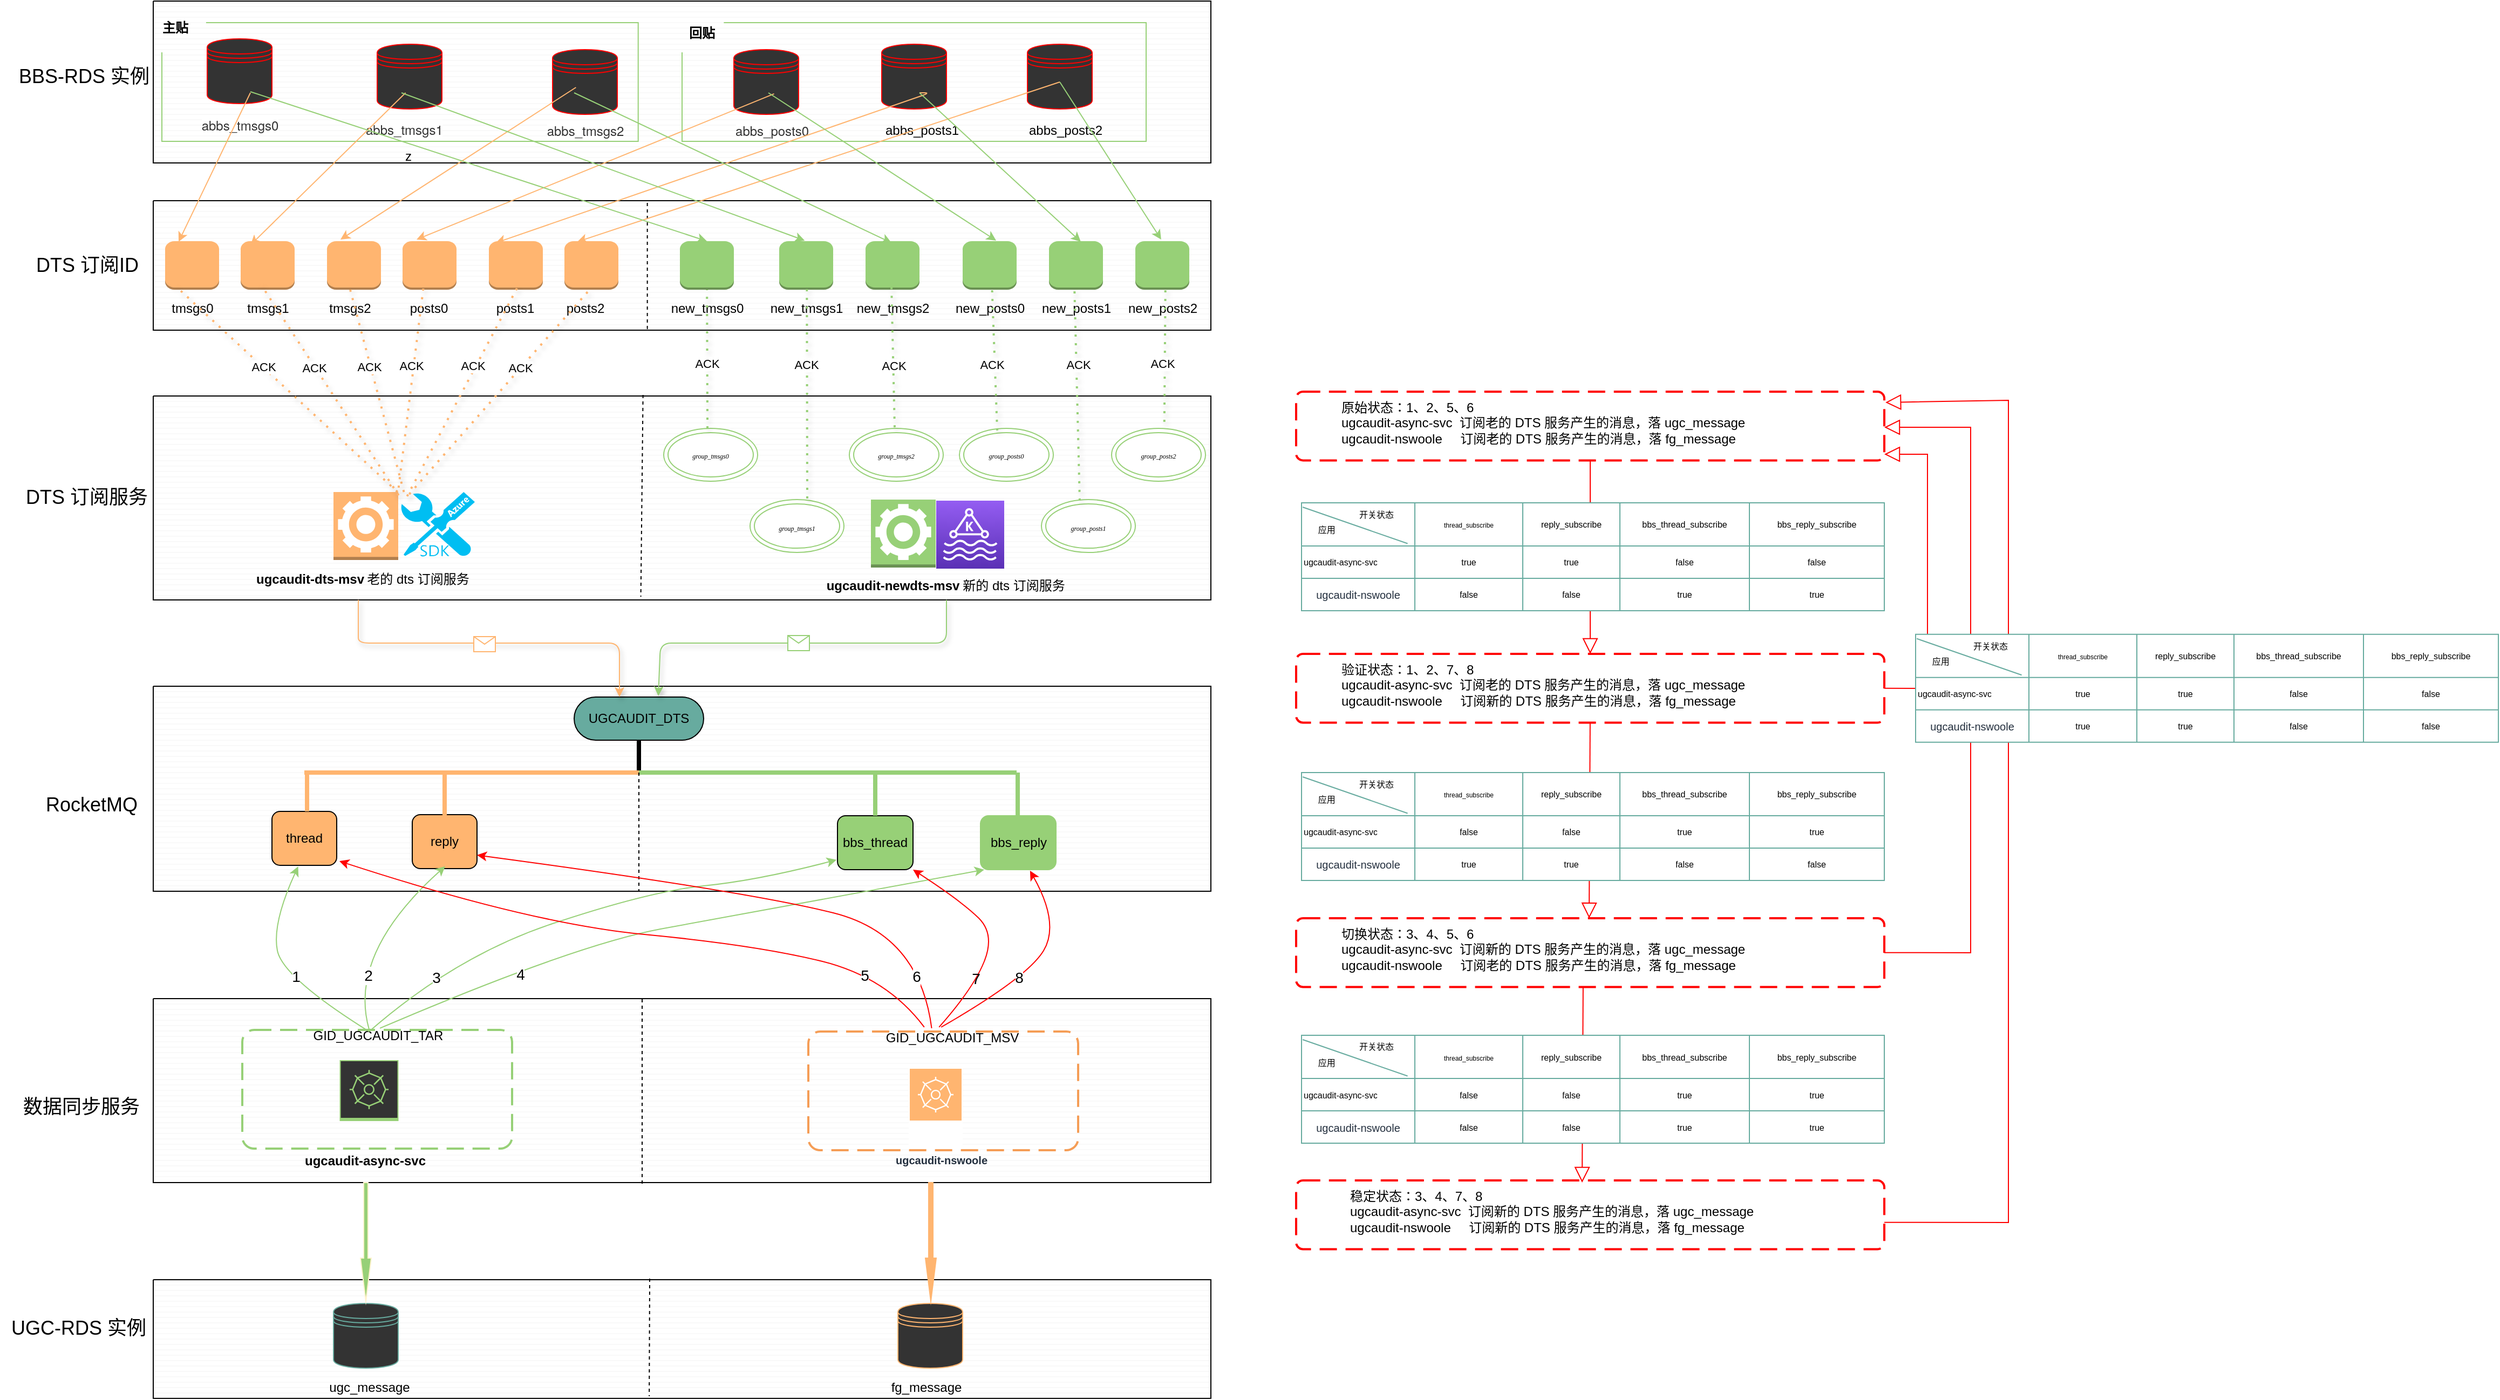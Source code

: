 <mxfile version="15.8.9" type="github" pages="2">
  <diagram id="wFE0QG_FPsp0jaGvCLVb" name="Page-1">
    <mxGraphModel dx="2516" dy="771" grid="1" gridSize="10" guides="1" tooltips="1" connect="1" arrows="1" fold="1" page="1" pageScale="1" pageWidth="850" pageHeight="1100" math="0" shadow="0">
      <root>
        <mxCell id="0" />
        <mxCell id="1" parent="0" />
        <mxCell id="Ohz8SHrbHRsh5rSiHTiS-2" value="" style="verticalLabelPosition=bottom;verticalAlign=top;html=1;shape=mxgraph.basic.patternFillRect;fillStyle=hor;step=5;fillStrokeWidth=0.2;fillStrokeColor=#dddddd;" parent="1" vertex="1">
          <mxGeometry x="-24" y="95" width="980" height="150" as="geometry" />
        </mxCell>
        <mxCell id="Ohz8SHrbHRsh5rSiHTiS-4" value="&lt;font style=&quot;font-size: 18px&quot;&gt;BBS-RDS&amp;nbsp;实例&amp;nbsp;&lt;/font&gt;" style="text;html=1;align=center;verticalAlign=middle;resizable=0;points=[];autosize=1;strokeColor=none;" parent="1" vertex="1">
          <mxGeometry x="-156" y="155" width="140" height="20" as="geometry" />
        </mxCell>
        <mxCell id="Ohz8SHrbHRsh5rSiHTiS-11" value="" style="verticalLabelPosition=bottom;verticalAlign=top;html=1;shape=mxgraph.basic.patternFillRect;fillStyle=hor;step=5;fillStrokeWidth=0.2;fillStrokeColor=#dddddd;" parent="1" vertex="1">
          <mxGeometry x="-24" y="280" width="980" height="120" as="geometry" />
        </mxCell>
        <mxCell id="Ohz8SHrbHRsh5rSiHTiS-18" value="" style="outlineConnect=0;dashed=0;verticalLabelPosition=bottom;verticalAlign=top;align=center;html=1;shape=mxgraph.aws3.instance;fillColor=#97D077;gradientColor=none;" parent="1" vertex="1">
          <mxGeometry x="464" y="317.5" width="50" height="45" as="geometry" />
        </mxCell>
        <mxCell id="Ohz8SHrbHRsh5rSiHTiS-24" value="&lt;font style=&quot;font-size: 18px&quot;&gt;DTS&amp;nbsp;订阅ID&amp;nbsp;&lt;/font&gt;" style="text;html=1;align=center;verticalAlign=middle;resizable=0;points=[];autosize=1;strokeColor=none;" parent="1" vertex="1">
          <mxGeometry x="-143" y="330" width="120" height="20" as="geometry" />
        </mxCell>
        <mxCell id="Ohz8SHrbHRsh5rSiHTiS-25" value="" style="verticalLabelPosition=bottom;verticalAlign=top;html=1;shape=mxgraph.basic.patternFillRect;fillStyle=hor;step=5;fillStrokeWidth=0.2;fillStrokeColor=#dddddd;" parent="1" vertex="1">
          <mxGeometry x="-24" y="460.96" width="980" height="189.04" as="geometry" />
        </mxCell>
        <mxCell id="Ohz8SHrbHRsh5rSiHTiS-26" value="&lt;font style=&quot;font-size: 18px&quot;&gt;DTS&amp;nbsp;订阅服务&lt;/font&gt;" style="text;html=1;align=center;verticalAlign=middle;resizable=0;points=[];autosize=1;strokeColor=none;" parent="1" vertex="1">
          <mxGeometry x="-151" y="545.48" width="130" height="20" as="geometry" />
        </mxCell>
        <mxCell id="Ohz8SHrbHRsh5rSiHTiS-27" value="" style="outlineConnect=0;dashed=0;verticalLabelPosition=bottom;verticalAlign=top;align=center;html=1;shape=mxgraph.aws3.worker;fillColor=#FFB570;gradientColor=none;" parent="1" vertex="1">
          <mxGeometry x="143" y="550" width="60" height="63" as="geometry" />
        </mxCell>
        <mxCell id="Ohz8SHrbHRsh5rSiHTiS-28" value="" style="outlineConnect=0;dashed=0;verticalLabelPosition=bottom;verticalAlign=top;align=center;html=1;shape=mxgraph.aws3.worker;fillColor=#97D077;gradientColor=none;" parent="1" vertex="1">
          <mxGeometry x="641" y="556.98" width="60" height="63" as="geometry" />
        </mxCell>
        <mxCell id="Ohz8SHrbHRsh5rSiHTiS-29" value="" style="endArrow=none;dashed=1;html=1;entryX=0.459;entryY=0;entryDx=0;entryDy=0;entryPerimeter=0;exitX=0.459;exitY=0.992;exitDx=0;exitDy=0;exitPerimeter=0;" parent="1" edge="1">
          <mxGeometry width="50" height="50" relative="1" as="geometry">
            <mxPoint x="433.82" y="399.04" as="sourcePoint" />
            <mxPoint x="433.82" y="280" as="targetPoint" />
          </mxGeometry>
        </mxCell>
        <mxCell id="Ohz8SHrbHRsh5rSiHTiS-30" value="" style="endArrow=none;dashed=1;html=1;exitX=0.459;exitY=-0.008;exitDx=0;exitDy=0;exitPerimeter=0;entryX=0.461;entryY=0.984;entryDx=0;entryDy=0;entryPerimeter=0;" parent="1" target="Ohz8SHrbHRsh5rSiHTiS-25" edge="1">
          <mxGeometry width="50" height="50" relative="1" as="geometry">
            <mxPoint x="429.82" y="460" as="sourcePoint" />
            <mxPoint x="428.84" y="580.96" as="targetPoint" />
          </mxGeometry>
        </mxCell>
        <mxCell id="Ohz8SHrbHRsh5rSiHTiS-36" value="" style="outlineConnect=0;dashed=0;verticalLabelPosition=bottom;verticalAlign=top;align=center;html=1;shape=mxgraph.aws3.instance;fillColor=#97D077;gradientColor=none;" parent="1" vertex="1">
          <mxGeometry x="556" y="317.5" width="50" height="45" as="geometry" />
        </mxCell>
        <mxCell id="Ohz8SHrbHRsh5rSiHTiS-37" value="" style="outlineConnect=0;dashed=0;verticalLabelPosition=bottom;verticalAlign=top;align=center;html=1;shape=mxgraph.aws3.instance;fillColor=#97D077;gradientColor=none;" parent="1" vertex="1">
          <mxGeometry x="636" y="317.5" width="50" height="45" as="geometry" />
        </mxCell>
        <mxCell id="Ohz8SHrbHRsh5rSiHTiS-38" value="" style="outlineConnect=0;dashed=0;verticalLabelPosition=bottom;verticalAlign=top;align=center;html=1;shape=mxgraph.aws3.instance;fillColor=#97D077;gradientColor=none;" parent="1" vertex="1">
          <mxGeometry x="726" y="317.5" width="50" height="45" as="geometry" />
        </mxCell>
        <mxCell id="Ohz8SHrbHRsh5rSiHTiS-39" value="" style="outlineConnect=0;dashed=0;verticalLabelPosition=bottom;verticalAlign=top;align=center;html=1;shape=mxgraph.aws3.instance;fillColor=#97D077;gradientColor=none;" parent="1" vertex="1">
          <mxGeometry x="806" y="317.5" width="50" height="45" as="geometry" />
        </mxCell>
        <mxCell id="Ohz8SHrbHRsh5rSiHTiS-40" value="" style="outlineConnect=0;dashed=0;verticalLabelPosition=bottom;verticalAlign=top;align=center;html=1;shape=mxgraph.aws3.instance;fillColor=#97D077;gradientColor=none;" parent="1" vertex="1">
          <mxGeometry x="886" y="317.5" width="50" height="45" as="geometry" />
        </mxCell>
        <mxCell id="Ohz8SHrbHRsh5rSiHTiS-42" value="" style="outlineConnect=0;dashed=0;verticalLabelPosition=bottom;verticalAlign=top;align=center;html=1;shape=mxgraph.aws3.instance;fillColor=#FFB570;gradientColor=none;" parent="1" vertex="1">
          <mxGeometry x="-13" y="317.5" width="50" height="45" as="geometry" />
        </mxCell>
        <mxCell id="Ohz8SHrbHRsh5rSiHTiS-43" value="" style="outlineConnect=0;dashed=0;verticalLabelPosition=bottom;verticalAlign=top;align=center;html=1;shape=mxgraph.aws3.instance;fillColor=#FFB570;gradientColor=none;" parent="1" vertex="1">
          <mxGeometry x="287" y="317.5" width="50" height="45" as="geometry" />
        </mxCell>
        <mxCell id="Ohz8SHrbHRsh5rSiHTiS-44" value="" style="outlineConnect=0;dashed=0;verticalLabelPosition=bottom;verticalAlign=top;align=center;html=1;shape=mxgraph.aws3.instance;fillColor=#FFB570;gradientColor=none;" parent="1" vertex="1">
          <mxGeometry x="357" y="317.5" width="50" height="45" as="geometry" />
        </mxCell>
        <mxCell id="Ohz8SHrbHRsh5rSiHTiS-45" value="" style="outlineConnect=0;dashed=0;verticalLabelPosition=bottom;verticalAlign=top;align=center;html=1;shape=mxgraph.aws3.instance;fillColor=#FFB570;gradientColor=none;" parent="1" vertex="1">
          <mxGeometry x="207" y="317.5" width="50" height="45" as="geometry" />
        </mxCell>
        <mxCell id="Ohz8SHrbHRsh5rSiHTiS-46" value="" style="outlineConnect=0;dashed=0;verticalLabelPosition=bottom;verticalAlign=top;align=center;html=1;shape=mxgraph.aws3.instance;fillColor=#FFB570;gradientColor=none;" parent="1" vertex="1">
          <mxGeometry x="137" y="317.5" width="50" height="45" as="geometry" />
        </mxCell>
        <mxCell id="Ohz8SHrbHRsh5rSiHTiS-47" value="" style="outlineConnect=0;dashed=0;verticalLabelPosition=bottom;verticalAlign=top;align=center;html=1;shape=mxgraph.aws3.instance;fillColor=#FFB570;gradientColor=none;" parent="1" vertex="1">
          <mxGeometry x="57" y="317.5" width="50" height="45" as="geometry" />
        </mxCell>
        <mxCell id="Ohz8SHrbHRsh5rSiHTiS-48" value="老的 dts&amp;nbsp;订阅服务" style="text;html=1;align=center;verticalAlign=middle;resizable=0;points=[];autosize=1;strokeColor=none;" parent="1" vertex="1">
          <mxGeometry x="166" y="620.98" width="110" height="20" as="geometry" />
        </mxCell>
        <mxCell id="Ohz8SHrbHRsh5rSiHTiS-49" value="&lt;b&gt;ugcaudit-dts-msv&lt;/b&gt;" style="text;html=1;align=center;verticalAlign=middle;resizable=0;points=[];autosize=1;strokeColor=none;" parent="1" vertex="1">
          <mxGeometry x="61" y="620.98" width="120" height="20" as="geometry" />
        </mxCell>
        <mxCell id="Ohz8SHrbHRsh5rSiHTiS-50" value="" style="verticalLabelPosition=bottom;verticalAlign=top;html=1;shape=mxgraph.basic.patternFillRect;fillStyle=hor;step=5;fillStrokeWidth=0.2;fillStrokeColor=#dddddd;strokeColor=#000000;" parent="1" vertex="1">
          <mxGeometry x="-24" y="730" width="980" height="190" as="geometry" />
        </mxCell>
        <mxCell id="Ohz8SHrbHRsh5rSiHTiS-52" value="&lt;font style=&quot;font-size: 18px&quot;&gt;RocketMQ&amp;nbsp;&lt;/font&gt;" style="text;html=1;align=center;verticalAlign=middle;resizable=0;points=[];autosize=1;strokeColor=none;" parent="1" vertex="1">
          <mxGeometry x="-134" y="830" width="110" height="20" as="geometry" />
        </mxCell>
        <mxCell id="Ohz8SHrbHRsh5rSiHTiS-54" value="UGCAUDIT_DTS" style="rounded=1;whiteSpace=wrap;html=1;fillColor=#67AB9F;arcSize=50;" parent="1" vertex="1">
          <mxGeometry x="366" y="740" width="120" height="40" as="geometry" />
        </mxCell>
        <mxCell id="Ohz8SHrbHRsh5rSiHTiS-55" value="thread" style="rounded=1;whiteSpace=wrap;html=1;fillColor=#FFB570;" parent="1" vertex="1">
          <mxGeometry x="86" y="846" width="60" height="50" as="geometry" />
        </mxCell>
        <mxCell id="Ohz8SHrbHRsh5rSiHTiS-57" value="reply" style="rounded=1;whiteSpace=wrap;html=1;fillColor=#FFB570;" parent="1" vertex="1">
          <mxGeometry x="216" y="849" width="60" height="50" as="geometry" />
        </mxCell>
        <mxCell id="Ohz8SHrbHRsh5rSiHTiS-59" value="bbs_reply" style="rounded=1;whiteSpace=wrap;html=1;fillColor=#97D077;strokeColor=#97D077;" parent="1" vertex="1">
          <mxGeometry x="742.5" y="850" width="70" height="50" as="geometry" />
        </mxCell>
        <mxCell id="Ohz8SHrbHRsh5rSiHTiS-60" value="bbs_thread" style="rounded=1;whiteSpace=wrap;html=1;fillColor=#97D077;" parent="1" vertex="1">
          <mxGeometry x="610" y="850" width="70" height="50" as="geometry" />
        </mxCell>
        <mxCell id="Ohz8SHrbHRsh5rSiHTiS-61" value="" style="verticalLabelPosition=bottom;verticalAlign=top;html=1;shape=mxgraph.basic.patternFillRect;fillStyle=hor;step=5;fillStrokeWidth=0.2;fillStrokeColor=#dddddd;" parent="1" vertex="1">
          <mxGeometry x="-24" y="1019.5" width="980" height="170.5" as="geometry" />
        </mxCell>
        <mxCell id="Ohz8SHrbHRsh5rSiHTiS-62" value="&lt;font style=&quot;font-size: 18px&quot;&gt;数据同步服务&lt;/font&gt;" style="text;html=1;align=center;verticalAlign=middle;resizable=0;points=[];autosize=1;strokeColor=none;" parent="1" vertex="1">
          <mxGeometry x="-151" y="1110" width="120" height="20" as="geometry" />
        </mxCell>
        <mxCell id="Ohz8SHrbHRsh5rSiHTiS-64" value="" style="outlineConnect=0;fontColor=#232F3E;gradientColor=none;strokeColor=#ffffff;fillColor=#FFB570;dashed=0;verticalLabelPosition=middle;verticalAlign=bottom;align=center;html=1;whiteSpace=wrap;fontSize=10;fontStyle=1;spacing=3;shape=mxgraph.aws4.productIcon;prIcon=mxgraph.aws4.reserved_instance_reporting;" parent="1" vertex="1">
          <mxGeometry x="676" y="1083.5" width="50" height="76.5" as="geometry" />
        </mxCell>
        <mxCell id="Ohz8SHrbHRsh5rSiHTiS-67" value="" style="endArrow=none;dashed=1;html=1;" parent="1" edge="1">
          <mxGeometry width="50" height="50" relative="1" as="geometry">
            <mxPoint x="429" y="1020" as="sourcePoint" />
            <mxPoint x="429" y="1191" as="targetPoint" />
          </mxGeometry>
        </mxCell>
        <mxCell id="Ohz8SHrbHRsh5rSiHTiS-68" value="&lt;span style=&quot;color: rgb(35 , 47 , 62) ; font-size: 10px&quot;&gt;&lt;b&gt;ugcaudit-nswoole&lt;/b&gt;&lt;/span&gt;" style="text;html=1;align=center;verticalAlign=middle;resizable=0;points=[];autosize=1;strokeColor=none;" parent="1" vertex="1">
          <mxGeometry x="646" y="1158.5" width="120" height="20" as="geometry" />
        </mxCell>
        <mxCell id="Ohz8SHrbHRsh5rSiHTiS-69" value="&lt;b&gt;ugcaudit-async-svc&lt;/b&gt;" style="text;html=1;align=center;verticalAlign=middle;resizable=0;points=[];autosize=1;strokeColor=none;" parent="1" vertex="1">
          <mxGeometry x="107" y="1160" width="130" height="20" as="geometry" />
        </mxCell>
        <mxCell id="Ohz8SHrbHRsh5rSiHTiS-66" value="" style="outlineConnect=0;fontColor=#232F3E;gradientColor=none;strokeColor=#97D077;fillColor=#333333;dashed=0;verticalLabelPosition=middle;verticalAlign=bottom;align=center;html=1;whiteSpace=wrap;fontSize=10;fontStyle=1;spacing=3;shape=mxgraph.aws4.productIcon;prIcon=mxgraph.aws4.reserved_instance_reporting;" parent="1" vertex="1">
          <mxGeometry x="148.75" y="1076.5" width="54.5" height="56.5" as="geometry" />
        </mxCell>
        <mxCell id="Ohz8SHrbHRsh5rSiHTiS-71" value="" style="verticalLabelPosition=bottom;verticalAlign=top;html=1;shape=mxgraph.basic.patternFillRect;fillStyle=hor;step=5;fillStrokeWidth=0.2;fillStrokeColor=#dddddd;strokeColor=#000000;" parent="1" vertex="1">
          <mxGeometry x="-24" y="1280" width="980" height="110" as="geometry" />
        </mxCell>
        <mxCell id="Ohz8SHrbHRsh5rSiHTiS-73" value="&lt;font style=&quot;font-size: 18px&quot;&gt;UGC-RDS 实例&amp;nbsp;&lt;/font&gt;" style="text;html=1;align=center;verticalAlign=middle;resizable=0;points=[];autosize=1;strokeColor=none;" parent="1" vertex="1">
          <mxGeometry x="-166" y="1315" width="150" height="20" as="geometry" />
        </mxCell>
        <mxCell id="Ohz8SHrbHRsh5rSiHTiS-79" value="" style="shape=datastore;whiteSpace=wrap;html=1;strokeColor=#FFB570;fillColor=#333333;" parent="1" vertex="1">
          <mxGeometry x="666" y="1302" width="60" height="60" as="geometry" />
        </mxCell>
        <mxCell id="Ohz8SHrbHRsh5rSiHTiS-80" value="" style="shape=datastore;whiteSpace=wrap;html=1;strokeColor=#FF0000;fillColor=#333333;" parent="1" vertex="1">
          <mxGeometry x="26" y="130" width="60" height="60" as="geometry" />
        </mxCell>
        <mxCell id="Ohz8SHrbHRsh5rSiHTiS-81" value="" style="shape=datastore;whiteSpace=wrap;html=1;strokeColor=#67AB9F;fillColor=#333333;" parent="1" vertex="1">
          <mxGeometry x="143" y="1302" width="60" height="60" as="geometry" />
        </mxCell>
        <mxCell id="Ohz8SHrbHRsh5rSiHTiS-83" value="" style="endArrow=none;dashed=1;html=1;entryX=0.471;entryY=0.982;entryDx=0;entryDy=0;entryPerimeter=0;" parent="1" edge="1">
          <mxGeometry width="50" height="50" relative="1" as="geometry">
            <mxPoint x="436" y="1279" as="sourcePoint" />
            <mxPoint x="435.58" y="1388.02" as="targetPoint" />
          </mxGeometry>
        </mxCell>
        <mxCell id="Ohz8SHrbHRsh5rSiHTiS-84" value="fg_message" style="text;html=1;align=center;verticalAlign=middle;resizable=0;points=[];autosize=1;strokeColor=none;" parent="1" vertex="1">
          <mxGeometry x="651.5" y="1370" width="80" height="20" as="geometry" />
        </mxCell>
        <mxCell id="Ohz8SHrbHRsh5rSiHTiS-85" value="ugc_message" style="text;html=1;align=center;verticalAlign=middle;resizable=0;points=[];autosize=1;strokeColor=none;" parent="1" vertex="1">
          <mxGeometry x="131" y="1370" width="90" height="20" as="geometry" />
        </mxCell>
        <mxCell id="Ohz8SHrbHRsh5rSiHTiS-86" value="" style="shape=datastore;whiteSpace=wrap;html=1;strokeColor=#FF0000;fillColor=#333333;" parent="1" vertex="1">
          <mxGeometry x="183.5" y="135" width="60" height="60" as="geometry" />
        </mxCell>
        <mxCell id="Ohz8SHrbHRsh5rSiHTiS-87" value="" style="shape=datastore;whiteSpace=wrap;html=1;strokeColor=#FF0000;fillColor=#333333;" parent="1" vertex="1">
          <mxGeometry x="786" y="135" width="60" height="60" as="geometry" />
        </mxCell>
        <mxCell id="Ohz8SHrbHRsh5rSiHTiS-88" value="" style="shape=datastore;whiteSpace=wrap;html=1;strokeColor=#FF0000;fillColor=#333333;" parent="1" vertex="1">
          <mxGeometry x="651" y="135" width="60" height="60" as="geometry" />
        </mxCell>
        <mxCell id="Ohz8SHrbHRsh5rSiHTiS-89" value="" style="shape=datastore;whiteSpace=wrap;html=1;strokeColor=#FF0000;fillColor=#333333;" parent="1" vertex="1">
          <mxGeometry x="514" y="140" width="60" height="60" as="geometry" />
        </mxCell>
        <mxCell id="Ohz8SHrbHRsh5rSiHTiS-90" value="" style="shape=datastore;whiteSpace=wrap;html=1;strokeColor=#FF0000;fillColor=#333333;" parent="1" vertex="1">
          <mxGeometry x="346" y="140" width="60" height="60" as="geometry" />
        </mxCell>
        <mxCell id="Ohz8SHrbHRsh5rSiHTiS-92" value="&lt;span style=&quot;color: rgb(51 , 51 , 51) ; font-family: &amp;#34;helvetica neue&amp;#34; , &amp;#34;luxi sans&amp;#34; , &amp;#34;dejavu sans&amp;#34; , &amp;#34;tahoma&amp;#34; , &amp;#34;hiragino sans gb&amp;#34; , &amp;#34;stheiti&amp;#34; , &amp;#34;microsoft yahei&amp;#34; ; font-size: 12px ; font-style: normal ; font-weight: 400 ; letter-spacing: normal ; text-indent: 0px ; text-transform: none ; word-spacing: 0px ; background-color: rgb(255 , 255 , 255) ; display: inline ; float: none&quot;&gt;abbs_posts0&lt;/span&gt;" style="text;html=1;align=center;verticalAlign=middle;resizable=0;points=[];autosize=1;strokeColor=none;" parent="1" vertex="1">
          <mxGeometry x="509" y="205" width="80" height="20" as="geometry" />
        </mxCell>
        <mxCell id="Ohz8SHrbHRsh5rSiHTiS-98" value="abbs_posts1" style="text;html=1;align=center;verticalAlign=middle;resizable=0;points=[];autosize=1;strokeColor=none;" parent="1" vertex="1">
          <mxGeometry x="648" y="205" width="80" height="20" as="geometry" />
        </mxCell>
        <mxCell id="Ohz8SHrbHRsh5rSiHTiS-99" value="abbs_posts2" style="text;html=1;align=center;verticalAlign=middle;resizable=0;points=[];autosize=1;strokeColor=none;" parent="1" vertex="1">
          <mxGeometry x="781" y="205" width="80" height="20" as="geometry" />
        </mxCell>
        <mxCell id="Ohz8SHrbHRsh5rSiHTiS-100" value="&lt;span style=&quot;color: rgb(51 , 51 , 51) ; font-family: &amp;#34;helvetica neue&amp;#34; , &amp;#34;luxi sans&amp;#34; , &amp;#34;dejavu sans&amp;#34; , &amp;#34;tahoma&amp;#34; , &amp;#34;hiragino sans gb&amp;#34; , &amp;#34;stheiti&amp;#34; , &amp;#34;microsoft yahei&amp;#34; ; background-color: rgb(255 , 255 , 255)&quot;&gt;abbs_tmsgs0&lt;/span&gt;" style="text;html=1;align=center;verticalAlign=middle;resizable=0;points=[];autosize=1;strokeColor=none;" parent="1" vertex="1">
          <mxGeometry x="11" y="200" width="90" height="20" as="geometry" />
        </mxCell>
        <mxCell id="Ohz8SHrbHRsh5rSiHTiS-101" value="&lt;span style=&quot;color: rgb(51 , 51 , 51) ; font-family: &amp;#34;helvetica neue&amp;#34; , &amp;#34;luxi sans&amp;#34; , &amp;#34;dejavu sans&amp;#34; , &amp;#34;tahoma&amp;#34; , &amp;#34;hiragino sans gb&amp;#34; , &amp;#34;stheiti&amp;#34; , &amp;#34;microsoft yahei&amp;#34; ; font-size: 12px ; font-style: normal ; font-weight: 400 ; letter-spacing: normal ; text-indent: 0px ; text-transform: none ; word-spacing: 0px ; background-color: rgb(255 , 255 , 255) ; display: inline ; float: none&quot;&gt;abbs_tmsgs1&lt;/span&gt;" style="text;whiteSpace=wrap;html=1;" parent="1" vertex="1">
          <mxGeometry x="171" y="200" width="70" height="30" as="geometry" />
        </mxCell>
        <mxCell id="Ohz8SHrbHRsh5rSiHTiS-102" value="&lt;span style=&quot;color: rgb(51 , 51 , 51) ; font-family: &amp;#34;helvetica neue&amp;#34; , &amp;#34;luxi sans&amp;#34; , &amp;#34;dejavu sans&amp;#34; , &amp;#34;tahoma&amp;#34; , &amp;#34;hiragino sans gb&amp;#34; , &amp;#34;stheiti&amp;#34; , &amp;#34;microsoft yahei&amp;#34; ; background-color: rgb(255 , 255 , 255)&quot;&gt;abbs_tmsgs2&lt;/span&gt;" style="text;html=1;align=center;verticalAlign=middle;resizable=0;points=[];autosize=1;strokeColor=none;" parent="1" vertex="1">
          <mxGeometry x="331" y="205" width="90" height="20" as="geometry" />
        </mxCell>
        <mxCell id="Ohz8SHrbHRsh5rSiHTiS-108" value="z" style="verticalLabelPosition=bottom;verticalAlign=top;html=1;shape=mxgraph.basic.polygon;polyCoords=[[0.09,0],[0.75,0],[0.97,0],[0.97,0.68],[0.97,1],[0,1],[0,0.75],[0,0.25]];polyline=1;fillColor=none;strokeColor=#97D077;" parent="1" vertex="1">
          <mxGeometry x="-16" y="115" width="455" height="110" as="geometry" />
        </mxCell>
        <mxCell id="Ohz8SHrbHRsh5rSiHTiS-109" value="&lt;b&gt;主贴&lt;/b&gt;" style="text;html=1;align=center;verticalAlign=middle;resizable=0;points=[];autosize=1;strokeColor=none;" parent="1" vertex="1">
          <mxGeometry x="-24" y="110" width="40" height="20" as="geometry" />
        </mxCell>
        <mxCell id="Ohz8SHrbHRsh5rSiHTiS-110" value="" style="verticalLabelPosition=bottom;verticalAlign=top;html=1;shape=mxgraph.basic.polygon;polyCoords=[[0.09,0],[0.75,0],[1,0],[1,0.65],[1,1],[0,1],[0,0.75],[0,0.25]];polyline=1;fillColor=none;strokeColor=#97D077;" parent="1" vertex="1">
          <mxGeometry x="466" y="115" width="430" height="110" as="geometry" />
        </mxCell>
        <mxCell id="Ohz8SHrbHRsh5rSiHTiS-111" value="&lt;b&gt;回贴&lt;/b&gt;" style="text;html=1;align=center;verticalAlign=middle;resizable=0;points=[];autosize=1;strokeColor=none;" parent="1" vertex="1">
          <mxGeometry x="464" y="115" width="40" height="20" as="geometry" />
        </mxCell>
        <mxCell id="Ohz8SHrbHRsh5rSiHTiS-113" value="tmsgs1" style="text;html=1;align=center;verticalAlign=middle;resizable=0;points=[];autosize=1;strokeColor=none;" parent="1" vertex="1">
          <mxGeometry x="57" y="370" width="50" height="20" as="geometry" />
        </mxCell>
        <mxCell id="Ohz8SHrbHRsh5rSiHTiS-114" value="tmsgs0" style="text;html=1;align=center;verticalAlign=middle;resizable=0;points=[];autosize=1;strokeColor=none;" parent="1" vertex="1">
          <mxGeometry x="-13" y="370" width="50" height="20" as="geometry" />
        </mxCell>
        <mxCell id="Ohz8SHrbHRsh5rSiHTiS-115" value="posts0" style="text;html=1;align=center;verticalAlign=middle;resizable=0;points=[];autosize=1;strokeColor=none;" parent="1" vertex="1">
          <mxGeometry x="206" y="370" width="50" height="20" as="geometry" />
        </mxCell>
        <mxCell id="Ohz8SHrbHRsh5rSiHTiS-116" value="tmsgs2" style="text;html=1;align=center;verticalAlign=middle;resizable=0;points=[];autosize=1;strokeColor=none;" parent="1" vertex="1">
          <mxGeometry x="133" y="370" width="50" height="20" as="geometry" />
        </mxCell>
        <mxCell id="Ohz8SHrbHRsh5rSiHTiS-118" value="posts2" style="text;html=1;align=center;verticalAlign=middle;resizable=0;points=[];autosize=1;strokeColor=none;" parent="1" vertex="1">
          <mxGeometry x="351" y="370" width="50" height="20" as="geometry" />
        </mxCell>
        <mxCell id="Ohz8SHrbHRsh5rSiHTiS-119" value="posts1" style="text;html=1;align=center;verticalAlign=middle;resizable=0;points=[];autosize=1;strokeColor=none;" parent="1" vertex="1">
          <mxGeometry x="286" y="370" width="50" height="20" as="geometry" />
        </mxCell>
        <mxCell id="Ohz8SHrbHRsh5rSiHTiS-120" value="new_tmsgs2" style="text;html=1;align=center;verticalAlign=middle;resizable=0;points=[];autosize=1;strokeColor=none;" parent="1" vertex="1">
          <mxGeometry x="621" y="370" width="80" height="20" as="geometry" />
        </mxCell>
        <mxCell id="Ohz8SHrbHRsh5rSiHTiS-121" value="new_tmsgs1" style="text;html=1;align=center;verticalAlign=middle;resizable=0;points=[];autosize=1;strokeColor=none;" parent="1" vertex="1">
          <mxGeometry x="541" y="370" width="80" height="20" as="geometry" />
        </mxCell>
        <mxCell id="Ohz8SHrbHRsh5rSiHTiS-122" value="new_tmsgs0" style="text;html=1;align=center;verticalAlign=middle;resizable=0;points=[];autosize=1;strokeColor=none;" parent="1" vertex="1">
          <mxGeometry x="449" y="370" width="80" height="20" as="geometry" />
        </mxCell>
        <mxCell id="Ohz8SHrbHRsh5rSiHTiS-124" value="new_posts2" style="text;html=1;align=center;verticalAlign=middle;resizable=0;points=[];autosize=1;strokeColor=none;" parent="1" vertex="1">
          <mxGeometry x="871" y="370" width="80" height="20" as="geometry" />
        </mxCell>
        <mxCell id="Ohz8SHrbHRsh5rSiHTiS-125" value="new_posts1" style="text;html=1;align=center;verticalAlign=middle;resizable=0;points=[];autosize=1;strokeColor=none;" parent="1" vertex="1">
          <mxGeometry x="791" y="370" width="80" height="20" as="geometry" />
        </mxCell>
        <mxCell id="Ohz8SHrbHRsh5rSiHTiS-126" value="new_posts0" style="text;html=1;align=center;verticalAlign=middle;resizable=0;points=[];autosize=1;strokeColor=none;" parent="1" vertex="1">
          <mxGeometry x="711" y="370" width="80" height="20" as="geometry" />
        </mxCell>
        <mxCell id="Ohz8SHrbHRsh5rSiHTiS-127" value="" style="endArrow=classic;html=1;entryX=0.024;entryY=0.317;entryDx=0;entryDy=0;entryPerimeter=0;fillColor=#7EA6E0;strokeColor=#FFB570;" parent="1" target="Ohz8SHrbHRsh5rSiHTiS-11" edge="1">
          <mxGeometry width="50" height="50" relative="1" as="geometry">
            <mxPoint x="66" y="180" as="sourcePoint" />
            <mxPoint x="13" y="312" as="targetPoint" />
          </mxGeometry>
        </mxCell>
        <mxCell id="Ohz8SHrbHRsh5rSiHTiS-128" value="" style="endArrow=classic;html=1;strokeColor=#FFB570;entryX=0.092;entryY=0.342;entryDx=0;entryDy=0;entryPerimeter=0;" parent="1" target="Ohz8SHrbHRsh5rSiHTiS-11" edge="1">
          <mxGeometry width="50" height="50" relative="1" as="geometry">
            <mxPoint x="209.83" y="180" as="sourcePoint" />
            <mxPoint x="83" y="317" as="targetPoint" />
          </mxGeometry>
        </mxCell>
        <mxCell id="Ohz8SHrbHRsh5rSiHTiS-129" value="" style="endArrow=classic;html=1;strokeColor=#FFB570;entryX=0.177;entryY=0.3;entryDx=0;entryDy=0;entryPerimeter=0;" parent="1" target="Ohz8SHrbHRsh5rSiHTiS-11" edge="1">
          <mxGeometry width="50" height="50" relative="1" as="geometry">
            <mxPoint x="367.66" y="175" as="sourcePoint" />
            <mxPoint x="315.0" y="343" as="targetPoint" />
          </mxGeometry>
        </mxCell>
        <mxCell id="Ohz8SHrbHRsh5rSiHTiS-130" value="" style="endArrow=classic;html=1;exitX=0.587;exitY=0.573;exitDx=0;exitDy=0;exitPerimeter=0;strokeColor=#FFB570;entryX=0.249;entryY=0.3;entryDx=0;entryDy=0;entryPerimeter=0;" parent="1" source="Ohz8SHrbHRsh5rSiHTiS-2" target="Ohz8SHrbHRsh5rSiHTiS-11" edge="1">
          <mxGeometry width="50" height="50" relative="1" as="geometry">
            <mxPoint x="377.66" y="185" as="sourcePoint" />
            <mxPoint x="256" y="320" as="targetPoint" />
          </mxGeometry>
        </mxCell>
        <mxCell id="Ohz8SHrbHRsh5rSiHTiS-131" value="" style="endArrow=classic;html=1;entryX=0.324;entryY=0.325;entryDx=0;entryDy=0;entryPerimeter=0;strokeColor=#FFB570;" parent="1" target="Ohz8SHrbHRsh5rSiHTiS-11" edge="1">
          <mxGeometry width="50" height="50" relative="1" as="geometry">
            <mxPoint x="686" y="180" as="sourcePoint" />
            <mxPoint x="219.5" y="329.75" as="targetPoint" />
            <Array as="points">
              <mxPoint x="696" y="180" />
            </Array>
          </mxGeometry>
        </mxCell>
        <mxCell id="Ohz8SHrbHRsh5rSiHTiS-132" value="" style="endArrow=classic;html=1;entryX=0.401;entryY=0.317;entryDx=0;entryDy=0;entryPerimeter=0;strokeColor=#FFB570;" parent="1" target="Ohz8SHrbHRsh5rSiHTiS-11" edge="1">
          <mxGeometry width="50" height="50" relative="1" as="geometry">
            <mxPoint x="816" y="170" as="sourcePoint" />
            <mxPoint x="299.6" y="331.04" as="targetPoint" />
            <Array as="points">
              <mxPoint x="816" y="170" />
            </Array>
          </mxGeometry>
        </mxCell>
        <mxCell id="Ohz8SHrbHRsh5rSiHTiS-133" value="" style="endArrow=classic;html=1;entryX=0.5;entryY=0;entryDx=0;entryDy=0;entryPerimeter=0;strokeColor=#97D077;" parent="1" target="Ohz8SHrbHRsh5rSiHTiS-18" edge="1">
          <mxGeometry width="50" height="50" relative="1" as="geometry">
            <mxPoint x="66" y="179" as="sourcePoint" />
            <mxPoint x="426" y="290" as="targetPoint" />
          </mxGeometry>
        </mxCell>
        <mxCell id="Ohz8SHrbHRsh5rSiHTiS-134" value="" style="endArrow=classic;html=1;entryX=0.616;entryY=0.308;entryDx=0;entryDy=0;entryPerimeter=0;strokeColor=#97D077;" parent="1" target="Ohz8SHrbHRsh5rSiHTiS-11" edge="1">
          <mxGeometry width="50" height="50" relative="1" as="geometry">
            <mxPoint x="206" y="180" as="sourcePoint" />
            <mxPoint x="484.82" y="332.96" as="targetPoint" />
          </mxGeometry>
        </mxCell>
        <mxCell id="Ohz8SHrbHRsh5rSiHTiS-135" value="" style="endArrow=classic;html=1;entryX=0.698;entryY=0.325;entryDx=0;entryDy=0;entryPerimeter=0;strokeColor=#97D077;" parent="1" target="Ohz8SHrbHRsh5rSiHTiS-11" edge="1">
          <mxGeometry width="50" height="50" relative="1" as="geometry">
            <mxPoint x="366" y="180" as="sourcePoint" />
            <mxPoint x="589.68" y="326.96" as="targetPoint" />
          </mxGeometry>
        </mxCell>
        <mxCell id="Ohz8SHrbHRsh5rSiHTiS-136" value="" style="endArrow=classic;html=1;entryX=0.797;entryY=0.308;entryDx=0;entryDy=0;entryPerimeter=0;strokeColor=#97D077;" parent="1" target="Ohz8SHrbHRsh5rSiHTiS-11" edge="1">
          <mxGeometry width="50" height="50" relative="1" as="geometry">
            <mxPoint x="546" y="180" as="sourcePoint" />
            <mxPoint x="670.04" y="329" as="targetPoint" />
          </mxGeometry>
        </mxCell>
        <mxCell id="Ohz8SHrbHRsh5rSiHTiS-137" value="" style="endArrow=classic;html=1;entryX=0.877;entryY=0.317;entryDx=0;entryDy=0;entryPerimeter=0;strokeColor=#97D077;" parent="1" target="Ohz8SHrbHRsh5rSiHTiS-11" edge="1">
          <mxGeometry width="50" height="50" relative="1" as="geometry">
            <mxPoint x="686" y="180" as="sourcePoint" />
            <mxPoint x="680.04" y="339" as="targetPoint" />
          </mxGeometry>
        </mxCell>
        <mxCell id="Ohz8SHrbHRsh5rSiHTiS-138" value="" style="endArrow=classic;html=1;entryX=0.953;entryY=0.3;entryDx=0;entryDy=0;entryPerimeter=0;strokeColor=#97D077;" parent="1" target="Ohz8SHrbHRsh5rSiHTiS-11" edge="1">
          <mxGeometry width="50" height="50" relative="1" as="geometry">
            <mxPoint x="816" y="170" as="sourcePoint" />
            <mxPoint x="845.46" y="328.04" as="targetPoint" />
          </mxGeometry>
        </mxCell>
        <mxCell id="Ohz8SHrbHRsh5rSiHTiS-142" value="" style="endArrow=none;dashed=1;html=1;dashPattern=1 3;strokeWidth=2;shadow=1;fillColor=#7EA6E0;entryX=0.021;entryY=0.658;entryDx=0;entryDy=0;entryPerimeter=0;exitX=0.231;exitY=0.471;exitDx=0;exitDy=0;exitPerimeter=0;strokeColor=#FFB570;" parent="1" source="Ohz8SHrbHRsh5rSiHTiS-25" target="Ohz8SHrbHRsh5rSiHTiS-11" edge="1">
          <mxGeometry width="50" height="50" relative="1" as="geometry">
            <mxPoint x="171" y="489.46" as="sourcePoint" />
            <mxPoint x="221" y="439.46" as="targetPoint" />
          </mxGeometry>
        </mxCell>
        <mxCell id="Ohz8SHrbHRsh5rSiHTiS-203" value="ACK" style="edgeLabel;html=1;align=center;verticalAlign=middle;resizable=0;points=[];" parent="Ohz8SHrbHRsh5rSiHTiS-142" vertex="1" connectable="0">
          <mxGeometry x="0.187" y="3" relative="1" as="geometry">
            <mxPoint x="-1" y="-5" as="offset" />
          </mxGeometry>
        </mxCell>
        <mxCell id="Ohz8SHrbHRsh5rSiHTiS-143" value="" style="endArrow=none;dashed=1;html=1;dashPattern=1 3;strokeWidth=2;shadow=1;fillColor=#7EA6E0;entryX=0.102;entryY=0.65;entryDx=0;entryDy=0;entryPerimeter=0;exitX=0.232;exitY=0.487;exitDx=0;exitDy=0;exitPerimeter=0;strokeColor=#FFB570;" parent="1" source="Ohz8SHrbHRsh5rSiHTiS-25" target="Ohz8SHrbHRsh5rSiHTiS-11" edge="1">
          <mxGeometry width="50" height="50" relative="1" as="geometry">
            <mxPoint x="176.12" y="497.96" as="sourcePoint" />
            <mxPoint x="6.58" y="368.96" as="targetPoint" />
          </mxGeometry>
        </mxCell>
        <mxCell id="Ohz8SHrbHRsh5rSiHTiS-204" value="ACK" style="edgeLabel;html=1;align=center;verticalAlign=middle;resizable=0;points=[];" parent="Ohz8SHrbHRsh5rSiHTiS-143" vertex="1" connectable="0">
          <mxGeometry x="0.238" y="-1" relative="1" as="geometry">
            <mxPoint x="-1" y="3" as="offset" />
          </mxGeometry>
        </mxCell>
        <mxCell id="Ohz8SHrbHRsh5rSiHTiS-144" value="" style="endArrow=none;dashed=1;html=1;dashPattern=1 3;strokeWidth=2;shadow=1;fillColor=#7EA6E0;entryX=0.185;entryY=0.65;entryDx=0;entryDy=0;entryPerimeter=0;exitX=0.237;exitY=0.471;exitDx=0;exitDy=0;exitPerimeter=0;strokeColor=#FFB570;" parent="1" source="Ohz8SHrbHRsh5rSiHTiS-25" target="Ohz8SHrbHRsh5rSiHTiS-11" edge="1">
          <mxGeometry width="50" height="50" relative="1" as="geometry">
            <mxPoint x="186.12" y="500.027" as="sourcePoint" />
            <mxPoint x="85.96" y="368" as="targetPoint" />
          </mxGeometry>
        </mxCell>
        <mxCell id="Ohz8SHrbHRsh5rSiHTiS-205" value="ACK" style="edgeLabel;html=1;align=center;verticalAlign=middle;resizable=0;points=[];" parent="Ohz8SHrbHRsh5rSiHTiS-144" vertex="1" connectable="0">
          <mxGeometry x="0.164" y="3" relative="1" as="geometry">
            <mxPoint y="-5" as="offset" />
          </mxGeometry>
        </mxCell>
        <mxCell id="Ohz8SHrbHRsh5rSiHTiS-145" value="" style="endArrow=none;dashed=1;html=1;dashPattern=1 3;strokeWidth=2;shadow=1;fillColor=#7EA6E0;entryX=0.256;entryY=0.633;entryDx=0;entryDy=0;entryPerimeter=0;strokeColor=#FFB570;exitX=0.232;exitY=0.45;exitDx=0;exitDy=0;exitPerimeter=0;" parent="1" source="Ohz8SHrbHRsh5rSiHTiS-25" target="Ohz8SHrbHRsh5rSiHTiS-11" edge="1">
          <mxGeometry width="50" height="50" relative="1" as="geometry">
            <mxPoint x="186" y="490" as="sourcePoint" />
            <mxPoint x="167.3" y="368" as="targetPoint" />
          </mxGeometry>
        </mxCell>
        <mxCell id="Ohz8SHrbHRsh5rSiHTiS-206" value="ACK" style="edgeLabel;html=1;align=center;verticalAlign=middle;resizable=0;points=[];" parent="Ohz8SHrbHRsh5rSiHTiS-145" vertex="1" connectable="0">
          <mxGeometry x="0.166" y="2" relative="1" as="geometry">
            <mxPoint y="-2" as="offset" />
          </mxGeometry>
        </mxCell>
        <mxCell id="Ohz8SHrbHRsh5rSiHTiS-146" value="" style="endArrow=none;dashed=1;html=1;dashPattern=1 3;strokeWidth=2;shadow=1;fillColor=#7EA6E0;entryX=0.344;entryY=0.675;entryDx=0;entryDy=0;entryPerimeter=0;strokeColor=#FFB570;exitX=0.24;exitY=0.492;exitDx=0;exitDy=0;exitPerimeter=0;" parent="1" source="Ohz8SHrbHRsh5rSiHTiS-25" target="Ohz8SHrbHRsh5rSiHTiS-11" edge="1">
          <mxGeometry width="50" height="50" relative="1" as="geometry">
            <mxPoint x="186" y="490" as="sourcePoint" />
            <mxPoint x="236.88" y="365.96" as="targetPoint" />
          </mxGeometry>
        </mxCell>
        <mxCell id="Ohz8SHrbHRsh5rSiHTiS-207" value="ACK" style="edgeLabel;html=1;align=center;verticalAlign=middle;resizable=0;points=[];" parent="Ohz8SHrbHRsh5rSiHTiS-146" vertex="1" connectable="0">
          <mxGeometry x="0.163" y="-1" relative="1" as="geometry">
            <mxPoint y="-9" as="offset" />
          </mxGeometry>
        </mxCell>
        <mxCell id="Ohz8SHrbHRsh5rSiHTiS-147" value="" style="endArrow=none;dashed=1;html=1;dashPattern=1 3;strokeWidth=2;shadow=1;fillColor=#7EA6E0;entryX=0.413;entryY=0.683;entryDx=0;entryDy=0;entryPerimeter=0;strokeColor=#FFB570;exitX=0.242;exitY=0.482;exitDx=0;exitDy=0;exitPerimeter=0;" parent="1" source="Ohz8SHrbHRsh5rSiHTiS-25" target="Ohz8SHrbHRsh5rSiHTiS-11" edge="1">
          <mxGeometry width="50" height="50" relative="1" as="geometry">
            <mxPoint x="186" y="490" as="sourcePoint" />
            <mxPoint x="323.12" y="371" as="targetPoint" />
          </mxGeometry>
        </mxCell>
        <mxCell id="Ohz8SHrbHRsh5rSiHTiS-208" value="ACK" style="edgeLabel;html=1;align=center;verticalAlign=middle;resizable=0;points=[];" parent="Ohz8SHrbHRsh5rSiHTiS-147" vertex="1" connectable="0">
          <mxGeometry x="0.192" y="3" relative="1" as="geometry">
            <mxPoint x="5" y="-2" as="offset" />
          </mxGeometry>
        </mxCell>
        <mxCell id="Ohz8SHrbHRsh5rSiHTiS-148" value="&lt;font style=&quot;font-size: 6px&quot; face=&quot;Tahoma&quot;&gt;&lt;i&gt;group_tmsgs0&lt;/i&gt;&lt;/font&gt;" style="ellipse;shape=doubleEllipse;whiteSpace=wrap;html=1;strokeColor=#97D077;fillColor=#FFFFFF;" parent="1" vertex="1">
          <mxGeometry x="449" y="490.96" width="87" height="49.04" as="geometry" />
        </mxCell>
        <mxCell id="Ohz8SHrbHRsh5rSiHTiS-149" value="&lt;font style=&quot;font-size: 6px&quot; face=&quot;Tahoma&quot;&gt;&lt;i&gt;group_tmsgs2&lt;/i&gt;&lt;/font&gt;" style="ellipse;shape=doubleEllipse;whiteSpace=wrap;html=1;strokeColor=#97D077;fillColor=#FFFFFF;" parent="1" vertex="1">
          <mxGeometry x="621" y="490.96" width="87" height="49.04" as="geometry" />
        </mxCell>
        <mxCell id="Ohz8SHrbHRsh5rSiHTiS-150" value="&lt;font style=&quot;font-size: 6px&quot; face=&quot;Tahoma&quot;&gt;&lt;i&gt;group_tmsgs1&lt;/i&gt;&lt;/font&gt;" style="ellipse;shape=doubleEllipse;whiteSpace=wrap;html=1;strokeColor=#97D077;fillColor=#FFFFFF;" parent="1" vertex="1">
          <mxGeometry x="529" y="556.98" width="87" height="49.04" as="geometry" />
        </mxCell>
        <mxCell id="Ohz8SHrbHRsh5rSiHTiS-151" value="&lt;font style=&quot;font-size: 6px&quot; face=&quot;Tahoma&quot;&gt;&lt;i&gt;group_posts0&lt;/i&gt;&lt;/font&gt;" style="ellipse;shape=doubleEllipse;whiteSpace=wrap;html=1;strokeColor=#97D077;fillColor=#FFFFFF;" parent="1" vertex="1">
          <mxGeometry x="723" y="490.96" width="87" height="49.04" as="geometry" />
        </mxCell>
        <mxCell id="Ohz8SHrbHRsh5rSiHTiS-152" value="&lt;font style=&quot;font-size: 6px&quot; face=&quot;Tahoma&quot;&gt;&lt;i&gt;group_posts2&lt;/i&gt;&lt;/font&gt;" style="ellipse;shape=doubleEllipse;whiteSpace=wrap;html=1;strokeColor=#97D077;fillColor=#FFFFFF;" parent="1" vertex="1">
          <mxGeometry x="864" y="490.96" width="87" height="49.04" as="geometry" />
        </mxCell>
        <mxCell id="Ohz8SHrbHRsh5rSiHTiS-153" value="&lt;font style=&quot;font-size: 6px&quot; face=&quot;Tahoma&quot;&gt;&lt;i&gt;group_posts1&lt;/i&gt;&lt;/font&gt;" style="ellipse;shape=doubleEllipse;whiteSpace=wrap;html=1;strokeColor=#97D077;fillColor=#FFFFFF;" parent="1" vertex="1">
          <mxGeometry x="799" y="556.98" width="87" height="49.04" as="geometry" />
        </mxCell>
        <mxCell id="Ohz8SHrbHRsh5rSiHTiS-154" value="" style="endArrow=none;dashed=1;html=1;dashPattern=1 3;strokeWidth=2;shadow=1;fillColor=#7EA6E0;exitX=0.524;exitY=0.159;exitDx=0;exitDy=0;exitPerimeter=0;strokeColor=#97D077;" parent="1" source="Ohz8SHrbHRsh5rSiHTiS-25" target="Ohz8SHrbHRsh5rSiHTiS-18" edge="1">
          <mxGeometry width="50" height="50" relative="1" as="geometry">
            <mxPoint x="449" y="412.5" as="sourcePoint" />
            <mxPoint x="499" y="362.5" as="targetPoint" />
          </mxGeometry>
        </mxCell>
        <mxCell id="Ohz8SHrbHRsh5rSiHTiS-196" value="ACK" style="edgeLabel;html=1;align=center;verticalAlign=middle;resizable=0;points=[];" parent="Ohz8SHrbHRsh5rSiHTiS-154" vertex="1" connectable="0">
          <mxGeometry x="-0.066" y="1" relative="1" as="geometry">
            <mxPoint as="offset" />
          </mxGeometry>
        </mxCell>
        <mxCell id="Ohz8SHrbHRsh5rSiHTiS-155" value="" style="endArrow=none;dashed=1;html=1;dashPattern=1 3;strokeWidth=2;shadow=1;fillColor=#7EA6E0;entryX=0.618;entryY=0.667;entryDx=0;entryDy=0;entryPerimeter=0;exitX=0.609;exitY=-0.02;exitDx=0;exitDy=0;exitPerimeter=0;strokeColor=#97D077;" parent="1" source="Ohz8SHrbHRsh5rSiHTiS-150" target="Ohz8SHrbHRsh5rSiHTiS-11" edge="1">
          <mxGeometry width="50" height="50" relative="1" as="geometry">
            <mxPoint x="576" y="557" as="sourcePoint" />
            <mxPoint x="499.077" y="372.5" as="targetPoint" />
          </mxGeometry>
        </mxCell>
        <mxCell id="Ohz8SHrbHRsh5rSiHTiS-157" value="" style="endArrow=none;dashed=1;html=1;dashPattern=1 3;strokeWidth=2;shadow=1;fillColor=#7EA6E0;exitX=0.701;exitY=0.154;exitDx=0;exitDy=0;exitPerimeter=0;entryX=0.698;entryY=0.667;entryDx=0;entryDy=0;entryPerimeter=0;strokeColor=#97D077;" parent="1" source="Ohz8SHrbHRsh5rSiHTiS-25" target="Ohz8SHrbHRsh5rSiHTiS-11" edge="1">
          <mxGeometry width="50" height="50" relative="1" as="geometry">
            <mxPoint x="499.52" y="501.017" as="sourcePoint" />
            <mxPoint x="499.077" y="372.5" as="targetPoint" />
          </mxGeometry>
        </mxCell>
        <mxCell id="Ohz8SHrbHRsh5rSiHTiS-158" value="" style="endArrow=none;dashed=1;html=1;dashPattern=1 3;strokeWidth=2;shadow=1;fillColor=#7EA6E0;exitX=0.798;exitY=0.169;exitDx=0;exitDy=0;exitPerimeter=0;entryX=0.793;entryY=0.658;entryDx=0;entryDy=0;entryPerimeter=0;strokeColor=#97D077;" parent="1" source="Ohz8SHrbHRsh5rSiHTiS-25" target="Ohz8SHrbHRsh5rSiHTiS-11" edge="1">
          <mxGeometry width="50" height="50" relative="1" as="geometry">
            <mxPoint x="672.98" y="500.072" as="sourcePoint" />
            <mxPoint x="670.04" y="370.04" as="targetPoint" />
          </mxGeometry>
        </mxCell>
        <mxCell id="Ohz8SHrbHRsh5rSiHTiS-159" value="" style="endArrow=none;dashed=1;html=1;dashPattern=1 3;strokeWidth=2;shadow=1;fillColor=#7EA6E0;exitX=0.876;exitY=0.513;exitDx=0;exitDy=0;exitPerimeter=0;entryX=0.871;entryY=0.675;entryDx=0;entryDy=0;entryPerimeter=0;strokeColor=#97D077;" parent="1" source="Ohz8SHrbHRsh5rSiHTiS-25" target="Ohz8SHrbHRsh5rSiHTiS-11" edge="1">
          <mxGeometry width="50" height="50" relative="1" as="geometry">
            <mxPoint x="768.04" y="502.908" as="sourcePoint" />
            <mxPoint x="763.14" y="368.96" as="targetPoint" />
          </mxGeometry>
        </mxCell>
        <mxCell id="Ohz8SHrbHRsh5rSiHTiS-160" value="" style="endArrow=none;dashed=1;html=1;dashPattern=1 3;strokeWidth=2;shadow=1;fillColor=#7EA6E0;exitX=0.956;exitY=0.127;exitDx=0;exitDy=0;exitPerimeter=0;entryX=0.957;entryY=0.675;entryDx=0;entryDy=0;entryPerimeter=0;strokeColor=#97D077;" parent="1" source="Ohz8SHrbHRsh5rSiHTiS-25" target="Ohz8SHrbHRsh5rSiHTiS-11" edge="1">
          <mxGeometry width="50" height="50" relative="1" as="geometry">
            <mxPoint x="768.04" y="502.908" as="sourcePoint" />
            <mxPoint x="763.14" y="368.96" as="targetPoint" />
          </mxGeometry>
        </mxCell>
        <mxCell id="Ohz8SHrbHRsh5rSiHTiS-161" value="&lt;b&gt;ugcaudit-newdts-msv&lt;/b&gt;" style="text;html=1;align=center;verticalAlign=middle;resizable=0;points=[];autosize=1;strokeColor=none;" parent="1" vertex="1">
          <mxGeometry x="591" y="627" width="140" height="20" as="geometry" />
        </mxCell>
        <mxCell id="Ohz8SHrbHRsh5rSiHTiS-162" value="新的 dts&amp;nbsp;订阅服务" style="text;html=1;align=center;verticalAlign=middle;resizable=0;points=[];autosize=1;strokeColor=none;" parent="1" vertex="1">
          <mxGeometry x="718" y="627" width="110" height="20" as="geometry" />
        </mxCell>
        <mxCell id="Ohz8SHrbHRsh5rSiHTiS-171" value="" style="line;strokeWidth=4;direction=south;html=1;perimeter=backbonePerimeter;points=[];outlineConnect=0;fillColor=#FFFFFF;" parent="1" vertex="1">
          <mxGeometry x="421" y="780" width="10" height="30" as="geometry" />
        </mxCell>
        <mxCell id="Ohz8SHrbHRsh5rSiHTiS-172" value="" style="line;strokeWidth=4;html=1;perimeter=backbonePerimeter;points=[];outlineConnect=0;fillColor=#FFFFFF;strokeColor=#FFB570;" parent="1" vertex="1">
          <mxGeometry x="116" y="805" width="310" height="10" as="geometry" />
        </mxCell>
        <mxCell id="Ohz8SHrbHRsh5rSiHTiS-173" value="" style="line;strokeWidth=4;direction=south;html=1;perimeter=backbonePerimeter;points=[];outlineConnect=0;fillColor=#FFFFFF;strokeColor=#FFB570;" parent="1" vertex="1">
          <mxGeometry x="113.5" y="810" width="10" height="36" as="geometry" />
        </mxCell>
        <mxCell id="Ohz8SHrbHRsh5rSiHTiS-174" value="" style="line;strokeWidth=4;direction=south;html=1;perimeter=backbonePerimeter;points=[];outlineConnect=0;fillColor=#FFFFFF;strokeColor=#FFB570;" parent="1" vertex="1">
          <mxGeometry x="241" y="810" width="10" height="40" as="geometry" />
        </mxCell>
        <mxCell id="Ohz8SHrbHRsh5rSiHTiS-177" value="" style="endArrow=classic;html=1;shadow=1;strokeColor=#FFB570;fillColor=#7EA6E0;entryX=0.5;entryY=0;entryDx=0;entryDy=0;" parent="1" edge="1">
          <mxGeometry relative="1" as="geometry">
            <mxPoint x="166" y="650" as="sourcePoint" />
            <mxPoint x="408" y="740" as="targetPoint" />
            <Array as="points">
              <mxPoint x="166" y="650" />
              <mxPoint x="166" y="670" />
              <mxPoint x="166" y="690" />
              <mxPoint x="408" y="690" />
              <mxPoint x="408" y="740" />
            </Array>
          </mxGeometry>
        </mxCell>
        <mxCell id="Ohz8SHrbHRsh5rSiHTiS-178" value="" style="shape=message;html=1;outlineConnect=0;strokeColor=#FFB570;" parent="Ohz8SHrbHRsh5rSiHTiS-177" vertex="1">
          <mxGeometry width="20" height="14" relative="1" as="geometry">
            <mxPoint x="-19" y="-6" as="offset" />
          </mxGeometry>
        </mxCell>
        <mxCell id="Ohz8SHrbHRsh5rSiHTiS-179" value="" style="endArrow=classic;html=1;shadow=1;strokeColor=#97D077;fillColor=#7EA6E0;exitX=0.75;exitY=1;exitDx=0;exitDy=0;exitPerimeter=0;entryX=0.65;entryY=-0.025;entryDx=0;entryDy=0;entryPerimeter=0;" parent="1" source="Ohz8SHrbHRsh5rSiHTiS-25" target="Ohz8SHrbHRsh5rSiHTiS-54" edge="1">
          <mxGeometry relative="1" as="geometry">
            <mxPoint x="696" y="660" as="sourcePoint" />
            <mxPoint x="449" y="734" as="targetPoint" />
            <Array as="points">
              <mxPoint x="711" y="690" />
              <mxPoint x="446" y="690" />
            </Array>
          </mxGeometry>
        </mxCell>
        <mxCell id="Ohz8SHrbHRsh5rSiHTiS-180" value="" style="shape=message;html=1;outlineConnect=0;strokeColor=#97D077;" parent="Ohz8SHrbHRsh5rSiHTiS-179" vertex="1">
          <mxGeometry width="20" height="14" relative="1" as="geometry">
            <mxPoint x="-10" y="-7" as="offset" />
          </mxGeometry>
        </mxCell>
        <mxCell id="Ohz8SHrbHRsh5rSiHTiS-183" value="" style="html=1;shadow=0;dashed=0;align=center;verticalAlign=middle;shape=mxgraph.arrows2.arrow;dy=0.6;dx=40;direction=south;notch=0;strokeColor=#FFB570;fillColor=#FFB570;" parent="1" vertex="1">
          <mxGeometry x="691.5" y="1190" width="10" height="110" as="geometry" />
        </mxCell>
        <mxCell id="Ohz8SHrbHRsh5rSiHTiS-186" value="" style="html=1;shadow=0;dashed=0;align=center;verticalAlign=middle;shape=mxgraph.arrows2.arrow;dy=0.6;dx=40;direction=south;notch=0;strokeColor=#FFF2CC;fillColor=#97D077;" parent="1" vertex="1">
          <mxGeometry x="168" y="1190" width="10" height="110" as="geometry" />
        </mxCell>
        <mxCell id="Ohz8SHrbHRsh5rSiHTiS-192" value="" style="points=[[0,0,0],[0.25,0,0],[0.5,0,0],[0.75,0,0],[1,0,0],[0,1,0],[0.25,1,0],[0.5,1,0],[0.75,1,0],[1,1,0],[0,0.25,0],[0,0.5,0],[0,0.75,0],[1,0.25,0],[1,0.5,0],[1,0.75,0]];outlineConnect=0;fontColor=#232F3E;gradientColor=#945DF2;gradientDirection=north;fillColor=#5A30B5;strokeColor=#ffffff;dashed=0;verticalLabelPosition=bottom;verticalAlign=top;align=center;html=1;fontSize=12;fontStyle=0;aspect=fixed;shape=mxgraph.aws4.resourceIcon;resIcon=mxgraph.aws4.managed_streaming_for_kafka;" parent="1" vertex="1">
          <mxGeometry x="701.5" y="557.98" width="63" height="63" as="geometry" />
        </mxCell>
        <mxCell id="Ohz8SHrbHRsh5rSiHTiS-193" value="" style="verticalLabelPosition=bottom;html=1;verticalAlign=top;align=center;strokeColor=none;fillColor=#00BEF2;shape=mxgraph.azure.azure_sdk;" parent="1" vertex="1">
          <mxGeometry x="205" y="550" width="69" height="60" as="geometry" />
        </mxCell>
        <mxCell id="Ohz8SHrbHRsh5rSiHTiS-197" value="ACK" style="edgeLabel;html=1;align=center;verticalAlign=middle;resizable=0;points=[];" parent="1" vertex="1" connectable="0">
          <mxGeometry x="624.003" y="433.001" as="geometry">
            <mxPoint x="129" y="-1" as="offset" />
          </mxGeometry>
        </mxCell>
        <mxCell id="Ohz8SHrbHRsh5rSiHTiS-198" value="ACK" style="edgeLabel;html=1;align=center;verticalAlign=middle;resizable=0;points=[];" parent="1" vertex="1" connectable="0">
          <mxGeometry x="833.003" y="432.001" as="geometry" />
        </mxCell>
        <mxCell id="Ohz8SHrbHRsh5rSiHTiS-199" value="ACK" style="edgeLabel;html=1;align=center;verticalAlign=middle;resizable=0;points=[];" parent="1" vertex="1" connectable="0">
          <mxGeometry x="514.313" y="455.021" as="geometry">
            <mxPoint x="66" y="-23" as="offset" />
          </mxGeometry>
        </mxCell>
        <mxCell id="Ohz8SHrbHRsh5rSiHTiS-200" value="ACK" style="edgeLabel;html=1;align=center;verticalAlign=middle;resizable=0;points=[];" parent="1" vertex="1" connectable="0">
          <mxGeometry x="633.003" y="436.001" as="geometry">
            <mxPoint x="29" y="-3" as="offset" />
          </mxGeometry>
        </mxCell>
        <mxCell id="Ohz8SHrbHRsh5rSiHTiS-201" value="ACK" style="edgeLabel;html=1;align=center;verticalAlign=middle;resizable=0;points=[];" parent="1" vertex="1" connectable="0">
          <mxGeometry x="876.003" y="454.021" as="geometry">
            <mxPoint x="35" y="-23" as="offset" />
          </mxGeometry>
        </mxCell>
        <mxCell id="Ohz8SHrbHRsh5rSiHTiS-210" value="" style="strokeWidth=2;dashed=0;align=center;fontSize=8;html=1;shape=rect;fillColor=#97D077;" parent="1" vertex="1">
          <mxGeometry x="506" y="1020" as="geometry" />
        </mxCell>
        <mxCell id="Ohz8SHrbHRsh5rSiHTiS-222" value="" style="rounded=1;arcSize=10;dashed=1;strokeColor=#F59D56;fillColor=none;gradientColor=none;dashPattern=8 4;strokeWidth=2;" parent="1" vertex="1">
          <mxGeometry x="583" y="1050" width="250" height="110" as="geometry" />
        </mxCell>
        <mxCell id="Ohz8SHrbHRsh5rSiHTiS-228" value="GID_UGCAUDIT_MSV" style="text;html=1;align=center;verticalAlign=middle;resizable=0;points=[];autosize=1;strokeColor=none;" parent="1" vertex="1">
          <mxGeometry x="646" y="1046" width="140" height="20" as="geometry" />
        </mxCell>
        <mxCell id="Ohz8SHrbHRsh5rSiHTiS-234" value="" style="rounded=1;arcSize=10;dashed=1;strokeColor=#97D077;fillColor=none;gradientColor=none;dashPattern=8 4;strokeWidth=2;" parent="1" vertex="1">
          <mxGeometry x="58.5" y="1048.5" width="250" height="110" as="geometry" />
        </mxCell>
        <mxCell id="Ohz8SHrbHRsh5rSiHTiS-235" value="GID_UGCAUDIT_TAR" style="text;html=1;align=center;verticalAlign=middle;resizable=0;points=[];autosize=1;strokeColor=none;" parent="1" vertex="1">
          <mxGeometry x="113.5" y="1044" width="140" height="20" as="geometry" />
        </mxCell>
        <mxCell id="Ohz8SHrbHRsh5rSiHTiS-242" value="" style="line;strokeWidth=4;html=1;perimeter=backbonePerimeter;points=[];outlineConnect=0;fillColor=#97D077;strokeColor=#97D077;" parent="1" vertex="1">
          <mxGeometry x="426" y="805" width="350" height="10" as="geometry" />
        </mxCell>
        <mxCell id="Ohz8SHrbHRsh5rSiHTiS-243" value="" style="line;strokeWidth=4;direction=south;html=1;perimeter=backbonePerimeter;points=[];outlineConnect=0;fillColor=#97D077;strokeColor=#97D077;" parent="1" vertex="1">
          <mxGeometry x="640" y="810" width="10" height="40" as="geometry" />
        </mxCell>
        <mxCell id="Ohz8SHrbHRsh5rSiHTiS-244" value="" style="line;strokeWidth=4;direction=south;html=1;perimeter=backbonePerimeter;points=[];outlineConnect=0;fillColor=#97D077;strokeColor=#97D077;" parent="1" vertex="1">
          <mxGeometry x="772" y="810" width="10" height="40" as="geometry" />
        </mxCell>
        <mxCell id="Ohz8SHrbHRsh5rSiHTiS-250" value="" style="endArrow=none;dashed=1;html=1;" parent="1" edge="1">
          <mxGeometry width="50" height="50" relative="1" as="geometry">
            <mxPoint x="426" y="810" as="sourcePoint" />
            <mxPoint x="426" y="920" as="targetPoint" />
          </mxGeometry>
        </mxCell>
        <mxCell id="bMjPMDOT4QEHUHXhMEeZ-6" value="" style="rounded=1;arcSize=10;dashed=1;strokeColor=#ff0000;fillColor=none;gradientColor=none;dashPattern=8 4;strokeWidth=2;" parent="1" vertex="1">
          <mxGeometry x="1035" y="456.96" width="545" height="63.75" as="geometry" />
        </mxCell>
        <mxCell id="bMjPMDOT4QEHUHXhMEeZ-8" value="&lt;div&gt;&lt;span&gt;原始状态：1、2、5、6&lt;/span&gt;&lt;/div&gt;&lt;div&gt;&lt;span&gt;ugcaudit-async-svc&amp;nbsp; 订阅老的 DTS 服务产生的消息，落 ugc_message&lt;/span&gt;&lt;/div&gt;&lt;div&gt;&lt;span&gt;ugcaudit-nswoole&amp;nbsp; &amp;nbsp; &amp;nbsp;订阅老的 DTS 服务产生的消息，落 fg_message&lt;/span&gt;&lt;/div&gt;" style="text;html=1;align=left;verticalAlign=middle;resizable=0;points=[];autosize=1;strokeColor=none;" parent="1" vertex="1">
          <mxGeometry x="1075" y="460.71" width="390" height="50" as="geometry" />
        </mxCell>
        <mxCell id="bMjPMDOT4QEHUHXhMEeZ-13" value="" style="rounded=1;arcSize=10;dashed=1;strokeColor=#ff0000;fillColor=none;gradientColor=none;dashPattern=8 4;strokeWidth=2;" parent="1" vertex="1">
          <mxGeometry x="1035" y="700" width="545" height="63.75" as="geometry" />
        </mxCell>
        <mxCell id="bMjPMDOT4QEHUHXhMEeZ-14" value="&lt;div&gt;验证状态：1、2、7、8&lt;/div&gt;&lt;div&gt;ugcaudit-async-svc&amp;nbsp; 订阅老的 DTS 服务产生的消息，落 ugc_message&lt;/div&gt;&lt;div&gt;ugcaudit-nswoole&amp;nbsp; &amp;nbsp; &amp;nbsp;订阅新的 DTS 服务产生的消息，落 fg_message&lt;/div&gt;&lt;div style=&quot;text-align: center&quot;&gt;&lt;/div&gt;" style="text;html=1;align=left;verticalAlign=middle;resizable=0;points=[];autosize=1;strokeColor=none;" parent="1" vertex="1">
          <mxGeometry x="1075" y="703.75" width="390" height="50" as="geometry" />
        </mxCell>
        <mxCell id="bMjPMDOT4QEHUHXhMEeZ-17" value="" style="rounded=1;arcSize=10;dashed=1;strokeColor=#ff0000;fillColor=none;gradientColor=none;dashPattern=8 4;strokeWidth=2;" parent="1" vertex="1">
          <mxGeometry x="1035" y="945" width="545" height="63.75" as="geometry" />
        </mxCell>
        <mxCell id="bMjPMDOT4QEHUHXhMEeZ-18" value="&lt;div&gt;&lt;div&gt;切换状态：3、4、5、6&lt;/div&gt;&lt;div&gt;ugcaudit-async-svc&amp;nbsp; 订阅新的 DTS 服务产生的消息，落 ugc_message&lt;/div&gt;&lt;div&gt;ugcaudit-nswoole&amp;nbsp; &amp;nbsp; &amp;nbsp;订阅老的 DTS 服务产生的消息，落 fg_message&lt;/div&gt;&lt;/div&gt;&lt;div style=&quot;text-align: center&quot;&gt;&lt;/div&gt;" style="text;html=1;align=left;verticalAlign=middle;resizable=0;points=[];autosize=1;strokeColor=none;" parent="1" vertex="1">
          <mxGeometry x="1075" y="948.75" width="390" height="50" as="geometry" />
        </mxCell>
        <mxCell id="bMjPMDOT4QEHUHXhMEeZ-22" value="" style="rounded=1;arcSize=10;dashed=1;strokeColor=#ff0000;fillColor=none;gradientColor=none;dashPattern=8 4;strokeWidth=2;" parent="1" vertex="1">
          <mxGeometry x="1035" y="1188" width="545" height="63.75" as="geometry" />
        </mxCell>
        <mxCell id="bMjPMDOT4QEHUHXhMEeZ-23" value="&lt;div&gt;&lt;div&gt;稳定状态：3、4、7、8&lt;/div&gt;&lt;div&gt;ugcaudit-async-svc&amp;nbsp; 订阅新的 DTS 服务产生的消息，落 ugc_message&lt;/div&gt;&lt;div&gt;ugcaudit-nswoole&amp;nbsp; &amp;nbsp; &amp;nbsp;订阅新的 DTS 服务产生的消息，落 fg_message&lt;/div&gt;&lt;/div&gt;&lt;div style=&quot;text-align: center&quot;&gt;&lt;/div&gt;" style="text;html=1;align=left;verticalAlign=middle;resizable=0;points=[];autosize=1;strokeColor=none;" parent="1" vertex="1">
          <mxGeometry x="1083" y="1191.75" width="390" height="50" as="geometry" />
        </mxCell>
        <mxCell id="YG8s-JpupvvZgUF11DrM-26" value="" style="curved=1;endArrow=classic;html=1;rounded=0;entryX=0.137;entryY=0.879;entryDx=0;entryDy=0;entryPerimeter=0;strokeColor=#97D077;" edge="1" parent="1" target="Ohz8SHrbHRsh5rSiHTiS-50">
          <mxGeometry width="50" height="50" relative="1" as="geometry">
            <mxPoint x="176" y="1050" as="sourcePoint" />
            <mxPoint x="786" y="950" as="targetPoint" />
            <Array as="points">
              <mxPoint x="96" y="1000" />
              <mxPoint x="86" y="950" />
            </Array>
          </mxGeometry>
        </mxCell>
        <mxCell id="YG8s-JpupvvZgUF11DrM-36" value="&lt;font style=&quot;font-size: 14px&quot;&gt;1&lt;/font&gt;" style="edgeLabel;html=1;align=center;verticalAlign=middle;resizable=0;points=[];" vertex="1" connectable="0" parent="YG8s-JpupvvZgUF11DrM-26">
          <mxGeometry x="0.158" relative="1" as="geometry">
            <mxPoint x="16" y="22" as="offset" />
          </mxGeometry>
        </mxCell>
        <mxCell id="YG8s-JpupvvZgUF11DrM-28" value="" style="curved=1;endArrow=classic;html=1;rounded=0;entryX=0.276;entryY=0.889;entryDx=0;entryDy=0;entryPerimeter=0;strokeColor=#97D077;" edge="1" parent="1">
          <mxGeometry width="50" height="50" relative="1" as="geometry">
            <mxPoint x="176" y="1048" as="sourcePoint" />
            <mxPoint x="246.48" y="896.91" as="targetPoint" />
            <Array as="points">
              <mxPoint x="156" y="978" />
            </Array>
          </mxGeometry>
        </mxCell>
        <mxCell id="YG8s-JpupvvZgUF11DrM-37" value="&lt;font style=&quot;font-size: 14px&quot;&gt;2&lt;/font&gt;" style="edgeLabel;html=1;align=center;verticalAlign=middle;resizable=0;points=[];" vertex="1" connectable="0" parent="YG8s-JpupvvZgUF11DrM-28">
          <mxGeometry x="-0.082" y="-15" relative="1" as="geometry">
            <mxPoint x="-3" y="19" as="offset" />
          </mxGeometry>
        </mxCell>
        <mxCell id="YG8s-JpupvvZgUF11DrM-29" value="" style="curved=1;endArrow=classic;html=1;rounded=0;entryX=0.646;entryY=0.847;entryDx=0;entryDy=0;entryPerimeter=0;strokeColor=#97D077;" edge="1" parent="1" target="Ohz8SHrbHRsh5rSiHTiS-50">
          <mxGeometry width="50" height="50" relative="1" as="geometry">
            <mxPoint x="176" y="1050" as="sourcePoint" />
            <mxPoint x="786" y="950" as="targetPoint" />
            <Array as="points">
              <mxPoint x="256" y="980" />
              <mxPoint x="436" y="920" />
              <mxPoint x="536" y="910" />
            </Array>
          </mxGeometry>
        </mxCell>
        <mxCell id="YG8s-JpupvvZgUF11DrM-47" value="&lt;font style=&quot;font-size: 14px&quot;&gt;3&lt;/font&gt;" style="edgeLabel;html=1;align=center;verticalAlign=middle;resizable=0;points=[];" vertex="1" connectable="0" parent="YG8s-JpupvvZgUF11DrM-29">
          <mxGeometry x="-0.504" y="-6" relative="1" as="geometry">
            <mxPoint x="-30" y="17" as="offset" />
          </mxGeometry>
        </mxCell>
        <mxCell id="YG8s-JpupvvZgUF11DrM-30" value="" style="curved=1;endArrow=classic;html=1;rounded=0;exitX=0.518;exitY=0.148;exitDx=0;exitDy=0;exitPerimeter=0;strokeColor=#97D077;" edge="1" parent="1" source="Ohz8SHrbHRsh5rSiHTiS-235">
          <mxGeometry width="50" height="50" relative="1" as="geometry">
            <mxPoint x="736" y="1000" as="sourcePoint" />
            <mxPoint x="746" y="900" as="targetPoint" />
            <Array as="points">
              <mxPoint x="366" y="970" />
              <mxPoint x="526" y="940" />
            </Array>
          </mxGeometry>
        </mxCell>
        <mxCell id="YG8s-JpupvvZgUF11DrM-48" value="&lt;font style=&quot;font-size: 14px&quot;&gt;4&lt;/font&gt;" style="edgeLabel;html=1;align=center;verticalAlign=middle;resizable=0;points=[];" vertex="1" connectable="0" parent="YG8s-JpupvvZgUF11DrM-30">
          <mxGeometry x="-0.433" y="-3" relative="1" as="geometry">
            <mxPoint x="-23" y="12" as="offset" />
          </mxGeometry>
        </mxCell>
        <mxCell id="YG8s-JpupvvZgUF11DrM-31" value="" style="curved=1;endArrow=classic;html=1;rounded=0;exitX=0.745;exitY=0.155;exitDx=0;exitDy=0;exitPerimeter=0;entryX=0.829;entryY=0.9;entryDx=0;entryDy=0;strokeColor=#FF0000;entryPerimeter=0;" edge="1" parent="1" source="Ohz8SHrbHRsh5rSiHTiS-61" target="Ohz8SHrbHRsh5rSiHTiS-50">
          <mxGeometry width="50" height="50" relative="1" as="geometry">
            <mxPoint x="736" y="1000" as="sourcePoint" />
            <mxPoint x="786" y="950" as="targetPoint" />
            <Array as="points">
              <mxPoint x="786" y="1000" />
              <mxPoint x="816" y="950" />
            </Array>
          </mxGeometry>
        </mxCell>
        <mxCell id="YG8s-JpupvvZgUF11DrM-44" value="&lt;font style=&quot;font-size: 14px&quot;&gt;8&lt;/font&gt;" style="edgeLabel;html=1;align=center;verticalAlign=middle;resizable=0;points=[];" vertex="1" connectable="0" parent="YG8s-JpupvvZgUF11DrM-31">
          <mxGeometry x="-0.207" y="2" relative="1" as="geometry">
            <mxPoint x="2" y="-4" as="offset" />
          </mxGeometry>
        </mxCell>
        <mxCell id="YG8s-JpupvvZgUF11DrM-32" value="" style="curved=1;endArrow=classic;html=1;rounded=0;exitX=0.743;exitY=0.155;exitDx=0;exitDy=0;exitPerimeter=0;entryX=1;entryY=1;entryDx=0;entryDy=0;strokeColor=#FF0000;" edge="1" parent="1" source="Ohz8SHrbHRsh5rSiHTiS-61" target="Ohz8SHrbHRsh5rSiHTiS-60">
          <mxGeometry width="50" height="50" relative="1" as="geometry">
            <mxPoint x="736" y="1000" as="sourcePoint" />
            <mxPoint x="786" y="950" as="targetPoint" />
            <Array as="points">
              <mxPoint x="736" y="1010" />
              <mxPoint x="756" y="960" />
              <mxPoint x="726" y="930" />
            </Array>
          </mxGeometry>
        </mxCell>
        <mxCell id="YG8s-JpupvvZgUF11DrM-33" value="" style="curved=1;endArrow=classic;html=1;rounded=0;exitX=0.736;exitY=0.161;exitDx=0;exitDy=0;exitPerimeter=0;entryX=1;entryY=0.75;entryDx=0;entryDy=0;strokeColor=#FF0000;" edge="1" parent="1" source="Ohz8SHrbHRsh5rSiHTiS-61" target="Ohz8SHrbHRsh5rSiHTiS-57">
          <mxGeometry width="50" height="50" relative="1" as="geometry">
            <mxPoint x="736" y="1000" as="sourcePoint" />
            <mxPoint x="786" y="950" as="targetPoint" />
            <Array as="points">
              <mxPoint x="686" y="960" />
              <mxPoint x="526" y="920" />
            </Array>
          </mxGeometry>
        </mxCell>
        <mxCell id="YG8s-JpupvvZgUF11DrM-42" value="&lt;font style=&quot;font-size: 14px&quot;&gt;6&lt;/font&gt;" style="edgeLabel;html=1;align=center;verticalAlign=middle;resizable=0;points=[];" vertex="1" connectable="0" parent="YG8s-JpupvvZgUF11DrM-33">
          <mxGeometry x="-0.783" y="11" relative="1" as="geometry">
            <mxPoint x="3" y="5" as="offset" />
          </mxGeometry>
        </mxCell>
        <mxCell id="YG8s-JpupvvZgUF11DrM-34" value="" style="curved=1;endArrow=classic;html=1;rounded=0;exitX=0.729;exitY=0.155;exitDx=0;exitDy=0;exitPerimeter=0;entryX=0.176;entryY=0.853;entryDx=0;entryDy=0;entryPerimeter=0;strokeColor=#FF0000;" edge="1" parent="1" source="Ohz8SHrbHRsh5rSiHTiS-61" target="Ohz8SHrbHRsh5rSiHTiS-50">
          <mxGeometry width="50" height="50" relative="1" as="geometry">
            <mxPoint x="736" y="1000" as="sourcePoint" />
            <mxPoint x="786" y="950" as="targetPoint" />
            <Array as="points">
              <mxPoint x="656" y="1000" />
              <mxPoint x="536" y="970" />
              <mxPoint x="326" y="950" />
            </Array>
          </mxGeometry>
        </mxCell>
        <mxCell id="YG8s-JpupvvZgUF11DrM-41" value="&lt;font style=&quot;font-size: 14px&quot;&gt;5&lt;/font&gt;" style="edgeLabel;html=1;align=center;verticalAlign=middle;resizable=0;points=[];" vertex="1" connectable="0" parent="YG8s-JpupvvZgUF11DrM-34">
          <mxGeometry x="-0.689" y="2" relative="1" as="geometry">
            <mxPoint x="11" y="4" as="offset" />
          </mxGeometry>
        </mxCell>
        <mxCell id="YG8s-JpupvvZgUF11DrM-43" value="&lt;font style=&quot;font-size: 14px&quot;&gt;7&lt;/font&gt;" style="text;html=1;align=center;verticalAlign=middle;resizable=0;points=[];autosize=1;strokeColor=none;fillColor=none;" vertex="1" parent="1">
          <mxGeometry x="728" y="991" width="20" height="20" as="geometry" />
        </mxCell>
        <mxCell id="YG8s-JpupvvZgUF11DrM-104" value="" style="edgeStyle=none;html=1;endArrow=block;endFill=0;endSize=12;verticalAlign=bottom;rounded=0;fontSize=8;strokeColor=#FF0000;exitX=0.5;exitY=1;exitDx=0;exitDy=0;entryX=0.5;entryY=0;entryDx=0;entryDy=0;" edge="1" parent="1" source="bMjPMDOT4QEHUHXhMEeZ-6" target="bMjPMDOT4QEHUHXhMEeZ-13">
          <mxGeometry width="160" relative="1" as="geometry">
            <mxPoint x="1326" y="820" as="sourcePoint" />
            <mxPoint x="1486" y="820" as="targetPoint" />
          </mxGeometry>
        </mxCell>
        <mxCell id="YG8s-JpupvvZgUF11DrM-105" value="" style="edgeStyle=none;html=1;endArrow=block;endFill=0;endSize=12;verticalAlign=bottom;rounded=0;fontSize=8;strokeColor=#FF0000;exitX=0.5;exitY=1;exitDx=0;exitDy=0;entryX=0.472;entryY=-0.035;entryDx=0;entryDy=0;entryPerimeter=0;" edge="1" parent="1">
          <mxGeometry width="160" relative="1" as="geometry">
            <mxPoint x="1307.42" y="763.75" as="sourcePoint" />
            <mxPoint x="1306.5" y="945.04" as="targetPoint" />
          </mxGeometry>
        </mxCell>
        <mxCell id="YG8s-JpupvvZgUF11DrM-106" value="" style="edgeStyle=none;html=1;endArrow=block;endFill=0;endSize=12;verticalAlign=bottom;rounded=0;fontSize=8;strokeColor=#FF0000;exitX=0.5;exitY=1;exitDx=0;exitDy=0;entryX=0.472;entryY=-0.035;entryDx=0;entryDy=0;entryPerimeter=0;" edge="1" parent="1">
          <mxGeometry width="160" relative="1" as="geometry">
            <mxPoint x="1300.92" y="1008.71" as="sourcePoint" />
            <mxPoint x="1300" y="1190" as="targetPoint" />
          </mxGeometry>
        </mxCell>
        <mxCell id="YG8s-JpupvvZgUF11DrM-113" value="" style="edgeStyle=none;html=1;endArrow=block;endFill=0;endSize=12;verticalAlign=bottom;rounded=0;fontSize=8;strokeColor=#FF0000;exitX=1;exitY=0.5;exitDx=0;exitDy=0;" edge="1" parent="1" source="bMjPMDOT4QEHUHXhMEeZ-13">
          <mxGeometry width="160" relative="1" as="geometry">
            <mxPoint x="1485" y="725.875" as="sourcePoint" />
            <mxPoint x="1580" y="515" as="targetPoint" />
            <Array as="points">
              <mxPoint x="1620" y="732" />
              <mxPoint x="1620" y="620" />
              <mxPoint x="1620" y="515" />
            </Array>
          </mxGeometry>
        </mxCell>
        <mxCell id="YG8s-JpupvvZgUF11DrM-114" value="" style="edgeStyle=none;html=1;endArrow=block;endFill=0;endSize=12;verticalAlign=bottom;rounded=0;fontSize=8;strokeColor=#FF0000;exitX=1;exitY=0.5;exitDx=0;exitDy=0;" edge="1" parent="1" source="bMjPMDOT4QEHUHXhMEeZ-17">
          <mxGeometry width="160" relative="1" as="geometry">
            <mxPoint x="1488" y="968" as="sourcePoint" />
            <mxPoint x="1580" y="490" as="targetPoint" />
            <Array as="points">
              <mxPoint x="1660" y="977" />
              <mxPoint x="1660" y="810" />
              <mxPoint x="1660" y="640" />
              <mxPoint x="1660" y="490" />
            </Array>
          </mxGeometry>
        </mxCell>
        <mxCell id="YG8s-JpupvvZgUF11DrM-115" value="" style="edgeStyle=none;html=1;endArrow=block;endFill=0;endSize=12;verticalAlign=bottom;rounded=0;fontSize=8;strokeColor=#FF0000;exitX=1;exitY=0.5;exitDx=0;exitDy=0;entryX=1.002;entryY=0.157;entryDx=0;entryDy=0;entryPerimeter=0;" edge="1" parent="1" target="bMjPMDOT4QEHUHXhMEeZ-6">
          <mxGeometry width="160" relative="1" as="geometry">
            <mxPoint x="1580" y="1226.875" as="sourcePoint" />
            <mxPoint x="1581.8" y="464.993" as="targetPoint" />
            <Array as="points">
              <mxPoint x="1695" y="1227" />
              <mxPoint x="1695" y="881" />
              <mxPoint x="1695" y="740" />
              <mxPoint x="1695" y="465" />
            </Array>
          </mxGeometry>
        </mxCell>
        <mxCell id="YG8s-JpupvvZgUF11DrM-133" value="" style="shape=table;startSize=0;container=1;collapsible=0;childLayout=tableLayout;fontSize=8;strokeColor=#67AB9F;" vertex="1" parent="1">
          <mxGeometry x="1040" y="560" width="540" height="100" as="geometry" />
        </mxCell>
        <mxCell id="YG8s-JpupvvZgUF11DrM-134" value="" style="shape=partialRectangle;collapsible=0;dropTarget=0;pointerEvents=0;fillColor=none;top=0;left=0;bottom=0;right=0;points=[[0,0.5],[1,0.5]];portConstraint=eastwest;fontSize=8;strokeColor=#67AB9F;" vertex="1" parent="YG8s-JpupvvZgUF11DrM-133">
          <mxGeometry width="540" height="40" as="geometry" />
        </mxCell>
        <mxCell id="YG8s-JpupvvZgUF11DrM-135" value="&lt;br&gt;&amp;nbsp; &amp;nbsp; &amp;nbsp; 应用" style="shape=partialRectangle;html=1;whiteSpace=wrap;connectable=0;overflow=hidden;fillColor=none;top=0;left=0;bottom=0;right=0;pointerEvents=1;fontSize=8;strokeColor=#67AB9F;align=left;" vertex="1" parent="YG8s-JpupvvZgUF11DrM-134">
          <mxGeometry width="105" height="40" as="geometry">
            <mxRectangle width="105" height="40" as="alternateBounds" />
          </mxGeometry>
        </mxCell>
        <mxCell id="YG8s-JpupvvZgUF11DrM-136" value="&lt;span style=&quot;font-size: 6px ; text-align: left&quot;&gt;thread_subscribe&lt;/span&gt;" style="shape=partialRectangle;html=1;whiteSpace=wrap;connectable=0;overflow=hidden;fillColor=none;top=0;left=0;bottom=0;right=0;pointerEvents=1;fontSize=8;strokeColor=#67AB9F;" vertex="1" parent="YG8s-JpupvvZgUF11DrM-134">
          <mxGeometry x="105" width="100" height="40" as="geometry">
            <mxRectangle width="100" height="40" as="alternateBounds" />
          </mxGeometry>
        </mxCell>
        <mxCell id="YG8s-JpupvvZgUF11DrM-137" value="&lt;span style=&quot;text-align: left&quot;&gt;reply_subscribe&lt;/span&gt;" style="shape=partialRectangle;html=1;whiteSpace=wrap;connectable=0;overflow=hidden;fillColor=none;top=0;left=0;bottom=0;right=0;pointerEvents=1;fontSize=8;strokeColor=#67AB9F;" vertex="1" parent="YG8s-JpupvvZgUF11DrM-134">
          <mxGeometry x="205" width="90" height="40" as="geometry">
            <mxRectangle width="90" height="40" as="alternateBounds" />
          </mxGeometry>
        </mxCell>
        <mxCell id="YG8s-JpupvvZgUF11DrM-138" value="&lt;span style=&quot;text-align: left&quot;&gt;bbs_thread_subscribe&lt;/span&gt;" style="shape=partialRectangle;html=1;whiteSpace=wrap;connectable=0;overflow=hidden;fillColor=none;top=0;left=0;bottom=0;right=0;pointerEvents=1;fontSize=8;strokeColor=#67AB9F;" vertex="1" parent="YG8s-JpupvvZgUF11DrM-134">
          <mxGeometry x="295" width="120" height="40" as="geometry">
            <mxRectangle width="120" height="40" as="alternateBounds" />
          </mxGeometry>
        </mxCell>
        <mxCell id="YG8s-JpupvvZgUF11DrM-139" value="&lt;span style=&quot;text-align: left&quot;&gt;bbs_reply_subscribe&lt;/span&gt;" style="shape=partialRectangle;html=1;whiteSpace=wrap;connectable=0;overflow=hidden;fillColor=none;top=0;left=0;bottom=0;right=0;pointerEvents=1;fontSize=8;strokeColor=#67AB9F;" vertex="1" parent="YG8s-JpupvvZgUF11DrM-134">
          <mxGeometry x="415" width="125" height="40" as="geometry">
            <mxRectangle width="125" height="40" as="alternateBounds" />
          </mxGeometry>
        </mxCell>
        <mxCell id="YG8s-JpupvvZgUF11DrM-140" value="" style="shape=partialRectangle;collapsible=0;dropTarget=0;pointerEvents=0;fillColor=none;top=0;left=0;bottom=0;right=0;points=[[0,0.5],[1,0.5]];portConstraint=eastwest;fontSize=8;strokeColor=#67AB9F;" vertex="1" parent="YG8s-JpupvvZgUF11DrM-133">
          <mxGeometry y="40" width="540" height="30" as="geometry" />
        </mxCell>
        <mxCell id="YG8s-JpupvvZgUF11DrM-141" value="&lt;font style=&quot;font-size: 8px&quot;&gt;ugcaudit-async-svc&lt;/font&gt;" style="shape=partialRectangle;html=1;whiteSpace=wrap;connectable=0;overflow=hidden;fillColor=none;top=0;left=0;bottom=0;right=0;pointerEvents=1;fontSize=8;strokeColor=#67AB9F;align=left;" vertex="1" parent="YG8s-JpupvvZgUF11DrM-140">
          <mxGeometry width="105" height="30" as="geometry">
            <mxRectangle width="105" height="30" as="alternateBounds" />
          </mxGeometry>
        </mxCell>
        <mxCell id="YG8s-JpupvvZgUF11DrM-142" value="true" style="shape=partialRectangle;html=1;whiteSpace=wrap;connectable=0;overflow=hidden;fillColor=none;top=0;left=0;bottom=0;right=0;pointerEvents=1;fontSize=8;strokeColor=#67AB9F;" vertex="1" parent="YG8s-JpupvvZgUF11DrM-140">
          <mxGeometry x="105" width="100" height="30" as="geometry">
            <mxRectangle width="100" height="30" as="alternateBounds" />
          </mxGeometry>
        </mxCell>
        <mxCell id="YG8s-JpupvvZgUF11DrM-143" value="true" style="shape=partialRectangle;html=1;whiteSpace=wrap;connectable=0;overflow=hidden;fillColor=none;top=0;left=0;bottom=0;right=0;pointerEvents=1;fontSize=8;strokeColor=#67AB9F;" vertex="1" parent="YG8s-JpupvvZgUF11DrM-140">
          <mxGeometry x="205" width="90" height="30" as="geometry">
            <mxRectangle width="90" height="30" as="alternateBounds" />
          </mxGeometry>
        </mxCell>
        <mxCell id="YG8s-JpupvvZgUF11DrM-144" value="false" style="shape=partialRectangle;html=1;whiteSpace=wrap;connectable=0;overflow=hidden;fillColor=none;top=0;left=0;bottom=0;right=0;pointerEvents=1;fontSize=8;strokeColor=#67AB9F;" vertex="1" parent="YG8s-JpupvvZgUF11DrM-140">
          <mxGeometry x="295" width="120" height="30" as="geometry">
            <mxRectangle width="120" height="30" as="alternateBounds" />
          </mxGeometry>
        </mxCell>
        <mxCell id="YG8s-JpupvvZgUF11DrM-145" value="false" style="shape=partialRectangle;html=1;whiteSpace=wrap;connectable=0;overflow=hidden;fillColor=none;top=0;left=0;bottom=0;right=0;pointerEvents=1;fontSize=8;strokeColor=#67AB9F;" vertex="1" parent="YG8s-JpupvvZgUF11DrM-140">
          <mxGeometry x="415" width="125" height="30" as="geometry">
            <mxRectangle width="125" height="30" as="alternateBounds" />
          </mxGeometry>
        </mxCell>
        <mxCell id="YG8s-JpupvvZgUF11DrM-146" value="" style="shape=partialRectangle;collapsible=0;dropTarget=0;pointerEvents=0;fillColor=none;top=0;left=0;bottom=0;right=0;points=[[0,0.5],[1,0.5]];portConstraint=eastwest;fontSize=8;strokeColor=#67AB9F;" vertex="1" parent="YG8s-JpupvvZgUF11DrM-133">
          <mxGeometry y="70" width="540" height="30" as="geometry" />
        </mxCell>
        <mxCell id="YG8s-JpupvvZgUF11DrM-147" value="&lt;span style=&quot;color: rgb(35 , 47 , 62) ; font-size: 10px&quot;&gt;ugcaudit-nswoole&lt;/span&gt;" style="shape=partialRectangle;html=1;whiteSpace=wrap;connectable=0;overflow=hidden;fillColor=none;top=0;left=0;bottom=0;right=0;pointerEvents=1;fontSize=8;strokeColor=#67AB9F;" vertex="1" parent="YG8s-JpupvvZgUF11DrM-146">
          <mxGeometry width="105" height="30" as="geometry">
            <mxRectangle width="105" height="30" as="alternateBounds" />
          </mxGeometry>
        </mxCell>
        <mxCell id="YG8s-JpupvvZgUF11DrM-148" value="false" style="shape=partialRectangle;html=1;whiteSpace=wrap;connectable=0;overflow=hidden;fillColor=none;top=0;left=0;bottom=0;right=0;pointerEvents=1;fontSize=8;strokeColor=#67AB9F;" vertex="1" parent="YG8s-JpupvvZgUF11DrM-146">
          <mxGeometry x="105" width="100" height="30" as="geometry">
            <mxRectangle width="100" height="30" as="alternateBounds" />
          </mxGeometry>
        </mxCell>
        <mxCell id="YG8s-JpupvvZgUF11DrM-149" value="false" style="shape=partialRectangle;html=1;whiteSpace=wrap;connectable=0;overflow=hidden;fillColor=none;top=0;left=0;bottom=0;right=0;pointerEvents=1;fontSize=8;strokeColor=#67AB9F;" vertex="1" parent="YG8s-JpupvvZgUF11DrM-146">
          <mxGeometry x="205" width="90" height="30" as="geometry">
            <mxRectangle width="90" height="30" as="alternateBounds" />
          </mxGeometry>
        </mxCell>
        <mxCell id="YG8s-JpupvvZgUF11DrM-150" value="true" style="shape=partialRectangle;html=1;whiteSpace=wrap;connectable=0;overflow=hidden;fillColor=none;top=0;left=0;bottom=0;right=0;pointerEvents=1;fontSize=8;strokeColor=#67AB9F;" vertex="1" parent="YG8s-JpupvvZgUF11DrM-146">
          <mxGeometry x="295" width="120" height="30" as="geometry">
            <mxRectangle width="120" height="30" as="alternateBounds" />
          </mxGeometry>
        </mxCell>
        <mxCell id="YG8s-JpupvvZgUF11DrM-151" value="true" style="shape=partialRectangle;html=1;whiteSpace=wrap;connectable=0;overflow=hidden;fillColor=none;top=0;left=0;bottom=0;right=0;pointerEvents=1;fontSize=8;strokeColor=#67AB9F;" vertex="1" parent="YG8s-JpupvvZgUF11DrM-146">
          <mxGeometry x="415" width="125" height="30" as="geometry">
            <mxRectangle width="125" height="30" as="alternateBounds" />
          </mxGeometry>
        </mxCell>
        <mxCell id="YG8s-JpupvvZgUF11DrM-159" value="" style="endArrow=none;html=1;rounded=0;fontSize=8;strokeColor=#67AB9F;exitX=0.002;exitY=0.1;exitDx=0;exitDy=0;exitPerimeter=0;entryX=0.182;entryY=-0.075;entryDx=0;entryDy=0;entryPerimeter=0;" edge="1" parent="YG8s-JpupvvZgUF11DrM-133" source="YG8s-JpupvvZgUF11DrM-134" target="YG8s-JpupvvZgUF11DrM-140">
          <mxGeometry width="50" height="50" relative="1" as="geometry">
            <mxPoint x="640" y="-70" as="sourcePoint" />
            <mxPoint x="690" y="-120" as="targetPoint" />
          </mxGeometry>
        </mxCell>
        <mxCell id="YG8s-JpupvvZgUF11DrM-160" value="开关状态" style="edgeLabel;html=1;align=center;verticalAlign=middle;resizable=0;points=[];fontSize=8;" vertex="1" connectable="0" parent="YG8s-JpupvvZgUF11DrM-159">
          <mxGeometry x="0.098" y="3" relative="1" as="geometry">
            <mxPoint x="13" y="-9" as="offset" />
          </mxGeometry>
        </mxCell>
        <mxCell id="YG8s-JpupvvZgUF11DrM-164" value="" style="shape=table;startSize=0;container=1;collapsible=0;childLayout=tableLayout;fontSize=8;strokeColor=#67AB9F;" vertex="1" parent="1">
          <mxGeometry x="1040" y="810" width="540" height="100" as="geometry" />
        </mxCell>
        <mxCell id="YG8s-JpupvvZgUF11DrM-165" value="" style="shape=partialRectangle;collapsible=0;dropTarget=0;pointerEvents=0;fillColor=none;top=0;left=0;bottom=0;right=0;points=[[0,0.5],[1,0.5]];portConstraint=eastwest;fontSize=8;strokeColor=#67AB9F;" vertex="1" parent="YG8s-JpupvvZgUF11DrM-164">
          <mxGeometry width="540" height="40" as="geometry" />
        </mxCell>
        <mxCell id="YG8s-JpupvvZgUF11DrM-166" value="&lt;br&gt;&amp;nbsp; &amp;nbsp; &amp;nbsp; 应用" style="shape=partialRectangle;html=1;whiteSpace=wrap;connectable=0;overflow=hidden;fillColor=none;top=0;left=0;bottom=0;right=0;pointerEvents=1;fontSize=8;strokeColor=#67AB9F;align=left;" vertex="1" parent="YG8s-JpupvvZgUF11DrM-165">
          <mxGeometry width="105" height="40" as="geometry">
            <mxRectangle width="105" height="40" as="alternateBounds" />
          </mxGeometry>
        </mxCell>
        <mxCell id="YG8s-JpupvvZgUF11DrM-167" value="&lt;span style=&quot;font-size: 6px ; text-align: left&quot;&gt;thread_subscribe&lt;/span&gt;" style="shape=partialRectangle;html=1;whiteSpace=wrap;connectable=0;overflow=hidden;fillColor=none;top=0;left=0;bottom=0;right=0;pointerEvents=1;fontSize=8;strokeColor=#67AB9F;" vertex="1" parent="YG8s-JpupvvZgUF11DrM-165">
          <mxGeometry x="105" width="100" height="40" as="geometry">
            <mxRectangle width="100" height="40" as="alternateBounds" />
          </mxGeometry>
        </mxCell>
        <mxCell id="YG8s-JpupvvZgUF11DrM-168" value="&lt;span style=&quot;text-align: left&quot;&gt;reply_subscribe&lt;/span&gt;" style="shape=partialRectangle;html=1;whiteSpace=wrap;connectable=0;overflow=hidden;fillColor=none;top=0;left=0;bottom=0;right=0;pointerEvents=1;fontSize=8;strokeColor=#67AB9F;" vertex="1" parent="YG8s-JpupvvZgUF11DrM-165">
          <mxGeometry x="205" width="90" height="40" as="geometry">
            <mxRectangle width="90" height="40" as="alternateBounds" />
          </mxGeometry>
        </mxCell>
        <mxCell id="YG8s-JpupvvZgUF11DrM-169" value="&lt;span style=&quot;text-align: left&quot;&gt;bbs_thread_subscribe&lt;/span&gt;" style="shape=partialRectangle;html=1;whiteSpace=wrap;connectable=0;overflow=hidden;fillColor=none;top=0;left=0;bottom=0;right=0;pointerEvents=1;fontSize=8;strokeColor=#67AB9F;" vertex="1" parent="YG8s-JpupvvZgUF11DrM-165">
          <mxGeometry x="295" width="120" height="40" as="geometry">
            <mxRectangle width="120" height="40" as="alternateBounds" />
          </mxGeometry>
        </mxCell>
        <mxCell id="YG8s-JpupvvZgUF11DrM-170" value="&lt;span style=&quot;text-align: left&quot;&gt;bbs_reply_subscribe&lt;/span&gt;" style="shape=partialRectangle;html=1;whiteSpace=wrap;connectable=0;overflow=hidden;fillColor=none;top=0;left=0;bottom=0;right=0;pointerEvents=1;fontSize=8;strokeColor=#67AB9F;" vertex="1" parent="YG8s-JpupvvZgUF11DrM-165">
          <mxGeometry x="415" width="125" height="40" as="geometry">
            <mxRectangle width="125" height="40" as="alternateBounds" />
          </mxGeometry>
        </mxCell>
        <mxCell id="YG8s-JpupvvZgUF11DrM-171" value="" style="shape=partialRectangle;collapsible=0;dropTarget=0;pointerEvents=0;fillColor=none;top=0;left=0;bottom=0;right=0;points=[[0,0.5],[1,0.5]];portConstraint=eastwest;fontSize=8;strokeColor=#67AB9F;" vertex="1" parent="YG8s-JpupvvZgUF11DrM-164">
          <mxGeometry y="40" width="540" height="30" as="geometry" />
        </mxCell>
        <mxCell id="YG8s-JpupvvZgUF11DrM-172" value="&lt;font style=&quot;font-size: 8px&quot;&gt;ugcaudit-async-svc&lt;/font&gt;" style="shape=partialRectangle;html=1;whiteSpace=wrap;connectable=0;overflow=hidden;fillColor=none;top=0;left=0;bottom=0;right=0;pointerEvents=1;fontSize=8;strokeColor=#67AB9F;align=left;" vertex="1" parent="YG8s-JpupvvZgUF11DrM-171">
          <mxGeometry width="105" height="30" as="geometry">
            <mxRectangle width="105" height="30" as="alternateBounds" />
          </mxGeometry>
        </mxCell>
        <mxCell id="YG8s-JpupvvZgUF11DrM-173" value="false" style="shape=partialRectangle;html=1;whiteSpace=wrap;connectable=0;overflow=hidden;fillColor=none;top=0;left=0;bottom=0;right=0;pointerEvents=1;fontSize=8;strokeColor=#67AB9F;" vertex="1" parent="YG8s-JpupvvZgUF11DrM-171">
          <mxGeometry x="105" width="100" height="30" as="geometry">
            <mxRectangle width="100" height="30" as="alternateBounds" />
          </mxGeometry>
        </mxCell>
        <mxCell id="YG8s-JpupvvZgUF11DrM-174" value="false" style="shape=partialRectangle;html=1;whiteSpace=wrap;connectable=0;overflow=hidden;fillColor=none;top=0;left=0;bottom=0;right=0;pointerEvents=1;fontSize=8;strokeColor=#67AB9F;" vertex="1" parent="YG8s-JpupvvZgUF11DrM-171">
          <mxGeometry x="205" width="90" height="30" as="geometry">
            <mxRectangle width="90" height="30" as="alternateBounds" />
          </mxGeometry>
        </mxCell>
        <mxCell id="YG8s-JpupvvZgUF11DrM-175" value="true" style="shape=partialRectangle;html=1;whiteSpace=wrap;connectable=0;overflow=hidden;fillColor=none;top=0;left=0;bottom=0;right=0;pointerEvents=1;fontSize=8;strokeColor=#67AB9F;" vertex="1" parent="YG8s-JpupvvZgUF11DrM-171">
          <mxGeometry x="295" width="120" height="30" as="geometry">
            <mxRectangle width="120" height="30" as="alternateBounds" />
          </mxGeometry>
        </mxCell>
        <mxCell id="YG8s-JpupvvZgUF11DrM-176" value="true" style="shape=partialRectangle;html=1;whiteSpace=wrap;connectable=0;overflow=hidden;fillColor=none;top=0;left=0;bottom=0;right=0;pointerEvents=1;fontSize=8;strokeColor=#67AB9F;" vertex="1" parent="YG8s-JpupvvZgUF11DrM-171">
          <mxGeometry x="415" width="125" height="30" as="geometry">
            <mxRectangle width="125" height="30" as="alternateBounds" />
          </mxGeometry>
        </mxCell>
        <mxCell id="YG8s-JpupvvZgUF11DrM-177" value="" style="shape=partialRectangle;collapsible=0;dropTarget=0;pointerEvents=0;fillColor=none;top=0;left=0;bottom=0;right=0;points=[[0,0.5],[1,0.5]];portConstraint=eastwest;fontSize=8;strokeColor=#67AB9F;" vertex="1" parent="YG8s-JpupvvZgUF11DrM-164">
          <mxGeometry y="70" width="540" height="30" as="geometry" />
        </mxCell>
        <mxCell id="YG8s-JpupvvZgUF11DrM-178" value="&lt;span style=&quot;color: rgb(35 , 47 , 62) ; font-size: 10px&quot;&gt;ugcaudit-nswoole&lt;/span&gt;" style="shape=partialRectangle;html=1;whiteSpace=wrap;connectable=0;overflow=hidden;fillColor=none;top=0;left=0;bottom=0;right=0;pointerEvents=1;fontSize=8;strokeColor=#67AB9F;" vertex="1" parent="YG8s-JpupvvZgUF11DrM-177">
          <mxGeometry width="105" height="30" as="geometry">
            <mxRectangle width="105" height="30" as="alternateBounds" />
          </mxGeometry>
        </mxCell>
        <mxCell id="YG8s-JpupvvZgUF11DrM-179" value="true" style="shape=partialRectangle;html=1;whiteSpace=wrap;connectable=0;overflow=hidden;fillColor=none;top=0;left=0;bottom=0;right=0;pointerEvents=1;fontSize=8;strokeColor=#67AB9F;" vertex="1" parent="YG8s-JpupvvZgUF11DrM-177">
          <mxGeometry x="105" width="100" height="30" as="geometry">
            <mxRectangle width="100" height="30" as="alternateBounds" />
          </mxGeometry>
        </mxCell>
        <mxCell id="YG8s-JpupvvZgUF11DrM-180" value="true" style="shape=partialRectangle;html=1;whiteSpace=wrap;connectable=0;overflow=hidden;fillColor=none;top=0;left=0;bottom=0;right=0;pointerEvents=1;fontSize=8;strokeColor=#67AB9F;" vertex="1" parent="YG8s-JpupvvZgUF11DrM-177">
          <mxGeometry x="205" width="90" height="30" as="geometry">
            <mxRectangle width="90" height="30" as="alternateBounds" />
          </mxGeometry>
        </mxCell>
        <mxCell id="YG8s-JpupvvZgUF11DrM-181" value="false" style="shape=partialRectangle;html=1;whiteSpace=wrap;connectable=0;overflow=hidden;fillColor=none;top=0;left=0;bottom=0;right=0;pointerEvents=1;fontSize=8;strokeColor=#67AB9F;" vertex="1" parent="YG8s-JpupvvZgUF11DrM-177">
          <mxGeometry x="295" width="120" height="30" as="geometry">
            <mxRectangle width="120" height="30" as="alternateBounds" />
          </mxGeometry>
        </mxCell>
        <mxCell id="YG8s-JpupvvZgUF11DrM-182" value="false" style="shape=partialRectangle;html=1;whiteSpace=wrap;connectable=0;overflow=hidden;fillColor=none;top=0;left=0;bottom=0;right=0;pointerEvents=1;fontSize=8;strokeColor=#67AB9F;" vertex="1" parent="YG8s-JpupvvZgUF11DrM-177">
          <mxGeometry x="415" width="125" height="30" as="geometry">
            <mxRectangle width="125" height="30" as="alternateBounds" />
          </mxGeometry>
        </mxCell>
        <mxCell id="YG8s-JpupvvZgUF11DrM-183" value="" style="endArrow=none;html=1;rounded=0;fontSize=8;strokeColor=#67AB9F;exitX=0.002;exitY=0.1;exitDx=0;exitDy=0;exitPerimeter=0;entryX=0.182;entryY=-0.075;entryDx=0;entryDy=0;entryPerimeter=0;" edge="1" parent="YG8s-JpupvvZgUF11DrM-164" source="YG8s-JpupvvZgUF11DrM-165" target="YG8s-JpupvvZgUF11DrM-171">
          <mxGeometry width="50" height="50" relative="1" as="geometry">
            <mxPoint x="640" y="-70" as="sourcePoint" />
            <mxPoint x="690" y="-120" as="targetPoint" />
          </mxGeometry>
        </mxCell>
        <mxCell id="YG8s-JpupvvZgUF11DrM-184" value="开关状态" style="edgeLabel;html=1;align=center;verticalAlign=middle;resizable=0;points=[];fontSize=8;" vertex="1" connectable="0" parent="YG8s-JpupvvZgUF11DrM-183">
          <mxGeometry x="0.098" y="3" relative="1" as="geometry">
            <mxPoint x="13" y="-9" as="offset" />
          </mxGeometry>
        </mxCell>
        <mxCell id="YG8s-JpupvvZgUF11DrM-206" value="" style="shape=table;startSize=0;container=1;collapsible=0;childLayout=tableLayout;fontSize=8;strokeColor=#67AB9F;" vertex="1" parent="1">
          <mxGeometry x="1040" y="1053.5" width="540" height="100" as="geometry" />
        </mxCell>
        <mxCell id="YG8s-JpupvvZgUF11DrM-207" value="" style="shape=partialRectangle;collapsible=0;dropTarget=0;pointerEvents=0;fillColor=none;top=0;left=0;bottom=0;right=0;points=[[0,0.5],[1,0.5]];portConstraint=eastwest;fontSize=8;strokeColor=#67AB9F;" vertex="1" parent="YG8s-JpupvvZgUF11DrM-206">
          <mxGeometry width="540" height="40" as="geometry" />
        </mxCell>
        <mxCell id="YG8s-JpupvvZgUF11DrM-208" value="&lt;br&gt;&amp;nbsp; &amp;nbsp; &amp;nbsp; 应用" style="shape=partialRectangle;html=1;whiteSpace=wrap;connectable=0;overflow=hidden;fillColor=none;top=0;left=0;bottom=0;right=0;pointerEvents=1;fontSize=8;strokeColor=#67AB9F;align=left;" vertex="1" parent="YG8s-JpupvvZgUF11DrM-207">
          <mxGeometry width="105" height="40" as="geometry">
            <mxRectangle width="105" height="40" as="alternateBounds" />
          </mxGeometry>
        </mxCell>
        <mxCell id="YG8s-JpupvvZgUF11DrM-209" value="&lt;span style=&quot;font-size: 6px ; text-align: left&quot;&gt;thread_subscribe&lt;/span&gt;" style="shape=partialRectangle;html=1;whiteSpace=wrap;connectable=0;overflow=hidden;fillColor=none;top=0;left=0;bottom=0;right=0;pointerEvents=1;fontSize=8;strokeColor=#67AB9F;" vertex="1" parent="YG8s-JpupvvZgUF11DrM-207">
          <mxGeometry x="105" width="100" height="40" as="geometry">
            <mxRectangle width="100" height="40" as="alternateBounds" />
          </mxGeometry>
        </mxCell>
        <mxCell id="YG8s-JpupvvZgUF11DrM-210" value="&lt;span style=&quot;text-align: left&quot;&gt;reply_subscribe&lt;/span&gt;" style="shape=partialRectangle;html=1;whiteSpace=wrap;connectable=0;overflow=hidden;fillColor=none;top=0;left=0;bottom=0;right=0;pointerEvents=1;fontSize=8;strokeColor=#67AB9F;" vertex="1" parent="YG8s-JpupvvZgUF11DrM-207">
          <mxGeometry x="205" width="90" height="40" as="geometry">
            <mxRectangle width="90" height="40" as="alternateBounds" />
          </mxGeometry>
        </mxCell>
        <mxCell id="YG8s-JpupvvZgUF11DrM-211" value="&lt;span style=&quot;text-align: left&quot;&gt;bbs_thread_subscribe&lt;/span&gt;" style="shape=partialRectangle;html=1;whiteSpace=wrap;connectable=0;overflow=hidden;fillColor=none;top=0;left=0;bottom=0;right=0;pointerEvents=1;fontSize=8;strokeColor=#67AB9F;" vertex="1" parent="YG8s-JpupvvZgUF11DrM-207">
          <mxGeometry x="295" width="120" height="40" as="geometry">
            <mxRectangle width="120" height="40" as="alternateBounds" />
          </mxGeometry>
        </mxCell>
        <mxCell id="YG8s-JpupvvZgUF11DrM-212" value="&lt;span style=&quot;text-align: left&quot;&gt;bbs_reply_subscribe&lt;/span&gt;" style="shape=partialRectangle;html=1;whiteSpace=wrap;connectable=0;overflow=hidden;fillColor=none;top=0;left=0;bottom=0;right=0;pointerEvents=1;fontSize=8;strokeColor=#67AB9F;" vertex="1" parent="YG8s-JpupvvZgUF11DrM-207">
          <mxGeometry x="415" width="125" height="40" as="geometry">
            <mxRectangle width="125" height="40" as="alternateBounds" />
          </mxGeometry>
        </mxCell>
        <mxCell id="YG8s-JpupvvZgUF11DrM-213" value="" style="shape=partialRectangle;collapsible=0;dropTarget=0;pointerEvents=0;fillColor=none;top=0;left=0;bottom=0;right=0;points=[[0,0.5],[1,0.5]];portConstraint=eastwest;fontSize=8;strokeColor=#67AB9F;" vertex="1" parent="YG8s-JpupvvZgUF11DrM-206">
          <mxGeometry y="40" width="540" height="30" as="geometry" />
        </mxCell>
        <mxCell id="YG8s-JpupvvZgUF11DrM-214" value="&lt;font style=&quot;font-size: 8px&quot;&gt;ugcaudit-async-svc&lt;/font&gt;" style="shape=partialRectangle;html=1;whiteSpace=wrap;connectable=0;overflow=hidden;fillColor=none;top=0;left=0;bottom=0;right=0;pointerEvents=1;fontSize=8;strokeColor=#67AB9F;align=left;" vertex="1" parent="YG8s-JpupvvZgUF11DrM-213">
          <mxGeometry width="105" height="30" as="geometry">
            <mxRectangle width="105" height="30" as="alternateBounds" />
          </mxGeometry>
        </mxCell>
        <mxCell id="YG8s-JpupvvZgUF11DrM-215" value="false" style="shape=partialRectangle;html=1;whiteSpace=wrap;connectable=0;overflow=hidden;fillColor=none;top=0;left=0;bottom=0;right=0;pointerEvents=1;fontSize=8;strokeColor=#67AB9F;" vertex="1" parent="YG8s-JpupvvZgUF11DrM-213">
          <mxGeometry x="105" width="100" height="30" as="geometry">
            <mxRectangle width="100" height="30" as="alternateBounds" />
          </mxGeometry>
        </mxCell>
        <mxCell id="YG8s-JpupvvZgUF11DrM-216" value="false" style="shape=partialRectangle;html=1;whiteSpace=wrap;connectable=0;overflow=hidden;fillColor=none;top=0;left=0;bottom=0;right=0;pointerEvents=1;fontSize=8;strokeColor=#67AB9F;" vertex="1" parent="YG8s-JpupvvZgUF11DrM-213">
          <mxGeometry x="205" width="90" height="30" as="geometry">
            <mxRectangle width="90" height="30" as="alternateBounds" />
          </mxGeometry>
        </mxCell>
        <mxCell id="YG8s-JpupvvZgUF11DrM-217" value="true" style="shape=partialRectangle;html=1;whiteSpace=wrap;connectable=0;overflow=hidden;fillColor=none;top=0;left=0;bottom=0;right=0;pointerEvents=1;fontSize=8;strokeColor=#67AB9F;" vertex="1" parent="YG8s-JpupvvZgUF11DrM-213">
          <mxGeometry x="295" width="120" height="30" as="geometry">
            <mxRectangle width="120" height="30" as="alternateBounds" />
          </mxGeometry>
        </mxCell>
        <mxCell id="YG8s-JpupvvZgUF11DrM-218" value="true" style="shape=partialRectangle;html=1;whiteSpace=wrap;connectable=0;overflow=hidden;fillColor=none;top=0;left=0;bottom=0;right=0;pointerEvents=1;fontSize=8;strokeColor=#67AB9F;" vertex="1" parent="YG8s-JpupvvZgUF11DrM-213">
          <mxGeometry x="415" width="125" height="30" as="geometry">
            <mxRectangle width="125" height="30" as="alternateBounds" />
          </mxGeometry>
        </mxCell>
        <mxCell id="YG8s-JpupvvZgUF11DrM-219" value="" style="shape=partialRectangle;collapsible=0;dropTarget=0;pointerEvents=0;fillColor=none;top=0;left=0;bottom=0;right=0;points=[[0,0.5],[1,0.5]];portConstraint=eastwest;fontSize=8;strokeColor=#67AB9F;" vertex="1" parent="YG8s-JpupvvZgUF11DrM-206">
          <mxGeometry y="70" width="540" height="30" as="geometry" />
        </mxCell>
        <mxCell id="YG8s-JpupvvZgUF11DrM-220" value="&lt;span style=&quot;color: rgb(35 , 47 , 62) ; font-size: 10px&quot;&gt;ugcaudit-nswoole&lt;/span&gt;" style="shape=partialRectangle;html=1;whiteSpace=wrap;connectable=0;overflow=hidden;fillColor=none;top=0;left=0;bottom=0;right=0;pointerEvents=1;fontSize=8;strokeColor=#67AB9F;" vertex="1" parent="YG8s-JpupvvZgUF11DrM-219">
          <mxGeometry width="105" height="30" as="geometry">
            <mxRectangle width="105" height="30" as="alternateBounds" />
          </mxGeometry>
        </mxCell>
        <mxCell id="YG8s-JpupvvZgUF11DrM-221" value="false" style="shape=partialRectangle;html=1;whiteSpace=wrap;connectable=0;overflow=hidden;fillColor=none;top=0;left=0;bottom=0;right=0;pointerEvents=1;fontSize=8;strokeColor=#67AB9F;" vertex="1" parent="YG8s-JpupvvZgUF11DrM-219">
          <mxGeometry x="105" width="100" height="30" as="geometry">
            <mxRectangle width="100" height="30" as="alternateBounds" />
          </mxGeometry>
        </mxCell>
        <mxCell id="YG8s-JpupvvZgUF11DrM-222" value="false" style="shape=partialRectangle;html=1;whiteSpace=wrap;connectable=0;overflow=hidden;fillColor=none;top=0;left=0;bottom=0;right=0;pointerEvents=1;fontSize=8;strokeColor=#67AB9F;" vertex="1" parent="YG8s-JpupvvZgUF11DrM-219">
          <mxGeometry x="205" width="90" height="30" as="geometry">
            <mxRectangle width="90" height="30" as="alternateBounds" />
          </mxGeometry>
        </mxCell>
        <mxCell id="YG8s-JpupvvZgUF11DrM-223" value="true" style="shape=partialRectangle;html=1;whiteSpace=wrap;connectable=0;overflow=hidden;fillColor=none;top=0;left=0;bottom=0;right=0;pointerEvents=1;fontSize=8;strokeColor=#67AB9F;" vertex="1" parent="YG8s-JpupvvZgUF11DrM-219">
          <mxGeometry x="295" width="120" height="30" as="geometry">
            <mxRectangle width="120" height="30" as="alternateBounds" />
          </mxGeometry>
        </mxCell>
        <mxCell id="YG8s-JpupvvZgUF11DrM-224" value="true" style="shape=partialRectangle;html=1;whiteSpace=wrap;connectable=0;overflow=hidden;fillColor=none;top=0;left=0;bottom=0;right=0;pointerEvents=1;fontSize=8;strokeColor=#67AB9F;" vertex="1" parent="YG8s-JpupvvZgUF11DrM-219">
          <mxGeometry x="415" width="125" height="30" as="geometry">
            <mxRectangle width="125" height="30" as="alternateBounds" />
          </mxGeometry>
        </mxCell>
        <mxCell id="YG8s-JpupvvZgUF11DrM-225" value="" style="endArrow=none;html=1;rounded=0;fontSize=8;strokeColor=#67AB9F;exitX=0.002;exitY=0.1;exitDx=0;exitDy=0;exitPerimeter=0;entryX=0.182;entryY=-0.075;entryDx=0;entryDy=0;entryPerimeter=0;" edge="1" parent="YG8s-JpupvvZgUF11DrM-206" source="YG8s-JpupvvZgUF11DrM-207" target="YG8s-JpupvvZgUF11DrM-213">
          <mxGeometry width="50" height="50" relative="1" as="geometry">
            <mxPoint x="640" y="-70" as="sourcePoint" />
            <mxPoint x="690" y="-120" as="targetPoint" />
          </mxGeometry>
        </mxCell>
        <mxCell id="YG8s-JpupvvZgUF11DrM-226" value="开关状态" style="edgeLabel;html=1;align=center;verticalAlign=middle;resizable=0;points=[];fontSize=8;" vertex="1" connectable="0" parent="YG8s-JpupvvZgUF11DrM-225">
          <mxGeometry x="0.098" y="3" relative="1" as="geometry">
            <mxPoint x="13" y="-9" as="offset" />
          </mxGeometry>
        </mxCell>
        <mxCell id="YG8s-JpupvvZgUF11DrM-227" value="" style="shape=table;startSize=0;container=1;collapsible=0;childLayout=tableLayout;fontSize=8;strokeColor=#67AB9F;" vertex="1" parent="1">
          <mxGeometry x="1609" y="681.88" width="540" height="100" as="geometry" />
        </mxCell>
        <mxCell id="YG8s-JpupvvZgUF11DrM-228" value="" style="shape=partialRectangle;collapsible=0;dropTarget=0;pointerEvents=0;fillColor=none;top=0;left=0;bottom=0;right=0;points=[[0,0.5],[1,0.5]];portConstraint=eastwest;fontSize=8;strokeColor=#67AB9F;" vertex="1" parent="YG8s-JpupvvZgUF11DrM-227">
          <mxGeometry width="540" height="40" as="geometry" />
        </mxCell>
        <mxCell id="YG8s-JpupvvZgUF11DrM-229" value="&lt;br&gt;&amp;nbsp; &amp;nbsp; &amp;nbsp; 应用" style="shape=partialRectangle;html=1;whiteSpace=wrap;connectable=0;overflow=hidden;fillColor=none;top=0;left=0;bottom=0;right=0;pointerEvents=1;fontSize=8;strokeColor=#67AB9F;align=left;" vertex="1" parent="YG8s-JpupvvZgUF11DrM-228">
          <mxGeometry width="105" height="40" as="geometry">
            <mxRectangle width="105" height="40" as="alternateBounds" />
          </mxGeometry>
        </mxCell>
        <mxCell id="YG8s-JpupvvZgUF11DrM-230" value="&lt;span style=&quot;font-size: 6px ; text-align: left&quot;&gt;thread_subscribe&lt;/span&gt;" style="shape=partialRectangle;html=1;whiteSpace=wrap;connectable=0;overflow=hidden;fillColor=none;top=0;left=0;bottom=0;right=0;pointerEvents=1;fontSize=8;strokeColor=#67AB9F;" vertex="1" parent="YG8s-JpupvvZgUF11DrM-228">
          <mxGeometry x="105" width="100" height="40" as="geometry">
            <mxRectangle width="100" height="40" as="alternateBounds" />
          </mxGeometry>
        </mxCell>
        <mxCell id="YG8s-JpupvvZgUF11DrM-231" value="&lt;span style=&quot;text-align: left&quot;&gt;reply_subscribe&lt;/span&gt;" style="shape=partialRectangle;html=1;whiteSpace=wrap;connectable=0;overflow=hidden;fillColor=none;top=0;left=0;bottom=0;right=0;pointerEvents=1;fontSize=8;strokeColor=#67AB9F;" vertex="1" parent="YG8s-JpupvvZgUF11DrM-228">
          <mxGeometry x="205" width="90" height="40" as="geometry">
            <mxRectangle width="90" height="40" as="alternateBounds" />
          </mxGeometry>
        </mxCell>
        <mxCell id="YG8s-JpupvvZgUF11DrM-232" value="&lt;span style=&quot;text-align: left&quot;&gt;bbs_thread_subscribe&lt;/span&gt;" style="shape=partialRectangle;html=1;whiteSpace=wrap;connectable=0;overflow=hidden;fillColor=none;top=0;left=0;bottom=0;right=0;pointerEvents=1;fontSize=8;strokeColor=#67AB9F;" vertex="1" parent="YG8s-JpupvvZgUF11DrM-228">
          <mxGeometry x="295" width="120" height="40" as="geometry">
            <mxRectangle width="120" height="40" as="alternateBounds" />
          </mxGeometry>
        </mxCell>
        <mxCell id="YG8s-JpupvvZgUF11DrM-233" value="&lt;span style=&quot;text-align: left&quot;&gt;bbs_reply_subscribe&lt;/span&gt;" style="shape=partialRectangle;html=1;whiteSpace=wrap;connectable=0;overflow=hidden;fillColor=none;top=0;left=0;bottom=0;right=0;pointerEvents=1;fontSize=8;strokeColor=#67AB9F;" vertex="1" parent="YG8s-JpupvvZgUF11DrM-228">
          <mxGeometry x="415" width="125" height="40" as="geometry">
            <mxRectangle width="125" height="40" as="alternateBounds" />
          </mxGeometry>
        </mxCell>
        <mxCell id="YG8s-JpupvvZgUF11DrM-234" value="" style="shape=partialRectangle;collapsible=0;dropTarget=0;pointerEvents=0;fillColor=none;top=0;left=0;bottom=0;right=0;points=[[0,0.5],[1,0.5]];portConstraint=eastwest;fontSize=8;strokeColor=#67AB9F;" vertex="1" parent="YG8s-JpupvvZgUF11DrM-227">
          <mxGeometry y="40" width="540" height="30" as="geometry" />
        </mxCell>
        <mxCell id="YG8s-JpupvvZgUF11DrM-235" value="&lt;font style=&quot;font-size: 8px&quot;&gt;ugcaudit-async-svc&lt;/font&gt;" style="shape=partialRectangle;html=1;whiteSpace=wrap;connectable=0;overflow=hidden;fillColor=none;top=0;left=0;bottom=0;right=0;pointerEvents=1;fontSize=8;strokeColor=#67AB9F;align=left;" vertex="1" parent="YG8s-JpupvvZgUF11DrM-234">
          <mxGeometry width="105" height="30" as="geometry">
            <mxRectangle width="105" height="30" as="alternateBounds" />
          </mxGeometry>
        </mxCell>
        <mxCell id="YG8s-JpupvvZgUF11DrM-236" value="true" style="shape=partialRectangle;html=1;whiteSpace=wrap;connectable=0;overflow=hidden;fillColor=none;top=0;left=0;bottom=0;right=0;pointerEvents=1;fontSize=8;strokeColor=#67AB9F;" vertex="1" parent="YG8s-JpupvvZgUF11DrM-234">
          <mxGeometry x="105" width="100" height="30" as="geometry">
            <mxRectangle width="100" height="30" as="alternateBounds" />
          </mxGeometry>
        </mxCell>
        <mxCell id="YG8s-JpupvvZgUF11DrM-237" value="true" style="shape=partialRectangle;html=1;whiteSpace=wrap;connectable=0;overflow=hidden;fillColor=none;top=0;left=0;bottom=0;right=0;pointerEvents=1;fontSize=8;strokeColor=#67AB9F;" vertex="1" parent="YG8s-JpupvvZgUF11DrM-234">
          <mxGeometry x="205" width="90" height="30" as="geometry">
            <mxRectangle width="90" height="30" as="alternateBounds" />
          </mxGeometry>
        </mxCell>
        <mxCell id="YG8s-JpupvvZgUF11DrM-238" value="false" style="shape=partialRectangle;html=1;whiteSpace=wrap;connectable=0;overflow=hidden;fillColor=none;top=0;left=0;bottom=0;right=0;pointerEvents=1;fontSize=8;strokeColor=#67AB9F;" vertex="1" parent="YG8s-JpupvvZgUF11DrM-234">
          <mxGeometry x="295" width="120" height="30" as="geometry">
            <mxRectangle width="120" height="30" as="alternateBounds" />
          </mxGeometry>
        </mxCell>
        <mxCell id="YG8s-JpupvvZgUF11DrM-239" value="false" style="shape=partialRectangle;html=1;whiteSpace=wrap;connectable=0;overflow=hidden;fillColor=none;top=0;left=0;bottom=0;right=0;pointerEvents=1;fontSize=8;strokeColor=#67AB9F;" vertex="1" parent="YG8s-JpupvvZgUF11DrM-234">
          <mxGeometry x="415" width="125" height="30" as="geometry">
            <mxRectangle width="125" height="30" as="alternateBounds" />
          </mxGeometry>
        </mxCell>
        <mxCell id="YG8s-JpupvvZgUF11DrM-240" value="" style="shape=partialRectangle;collapsible=0;dropTarget=0;pointerEvents=0;fillColor=none;top=0;left=0;bottom=0;right=0;points=[[0,0.5],[1,0.5]];portConstraint=eastwest;fontSize=8;strokeColor=#67AB9F;" vertex="1" parent="YG8s-JpupvvZgUF11DrM-227">
          <mxGeometry y="70" width="540" height="30" as="geometry" />
        </mxCell>
        <mxCell id="YG8s-JpupvvZgUF11DrM-241" value="&lt;span style=&quot;color: rgb(35 , 47 , 62) ; font-size: 10px&quot;&gt;ugcaudit-nswoole&lt;/span&gt;" style="shape=partialRectangle;html=1;whiteSpace=wrap;connectable=0;overflow=hidden;fillColor=none;top=0;left=0;bottom=0;right=0;pointerEvents=1;fontSize=8;strokeColor=#67AB9F;" vertex="1" parent="YG8s-JpupvvZgUF11DrM-240">
          <mxGeometry width="105" height="30" as="geometry">
            <mxRectangle width="105" height="30" as="alternateBounds" />
          </mxGeometry>
        </mxCell>
        <mxCell id="YG8s-JpupvvZgUF11DrM-242" value="true" style="shape=partialRectangle;html=1;whiteSpace=wrap;connectable=0;overflow=hidden;fillColor=none;top=0;left=0;bottom=0;right=0;pointerEvents=1;fontSize=8;strokeColor=#67AB9F;" vertex="1" parent="YG8s-JpupvvZgUF11DrM-240">
          <mxGeometry x="105" width="100" height="30" as="geometry">
            <mxRectangle width="100" height="30" as="alternateBounds" />
          </mxGeometry>
        </mxCell>
        <mxCell id="YG8s-JpupvvZgUF11DrM-243" value="true" style="shape=partialRectangle;html=1;whiteSpace=wrap;connectable=0;overflow=hidden;fillColor=none;top=0;left=0;bottom=0;right=0;pointerEvents=1;fontSize=8;strokeColor=#67AB9F;" vertex="1" parent="YG8s-JpupvvZgUF11DrM-240">
          <mxGeometry x="205" width="90" height="30" as="geometry">
            <mxRectangle width="90" height="30" as="alternateBounds" />
          </mxGeometry>
        </mxCell>
        <mxCell id="YG8s-JpupvvZgUF11DrM-244" value="false" style="shape=partialRectangle;html=1;whiteSpace=wrap;connectable=0;overflow=hidden;fillColor=none;top=0;left=0;bottom=0;right=0;pointerEvents=1;fontSize=8;strokeColor=#67AB9F;" vertex="1" parent="YG8s-JpupvvZgUF11DrM-240">
          <mxGeometry x="295" width="120" height="30" as="geometry">
            <mxRectangle width="120" height="30" as="alternateBounds" />
          </mxGeometry>
        </mxCell>
        <mxCell id="YG8s-JpupvvZgUF11DrM-245" value="false" style="shape=partialRectangle;html=1;whiteSpace=wrap;connectable=0;overflow=hidden;fillColor=none;top=0;left=0;bottom=0;right=0;pointerEvents=1;fontSize=8;strokeColor=#67AB9F;" vertex="1" parent="YG8s-JpupvvZgUF11DrM-240">
          <mxGeometry x="415" width="125" height="30" as="geometry">
            <mxRectangle width="125" height="30" as="alternateBounds" />
          </mxGeometry>
        </mxCell>
        <mxCell id="YG8s-JpupvvZgUF11DrM-246" value="" style="endArrow=none;html=1;rounded=0;fontSize=8;strokeColor=#67AB9F;exitX=0.002;exitY=0.1;exitDx=0;exitDy=0;exitPerimeter=0;entryX=0.182;entryY=-0.075;entryDx=0;entryDy=0;entryPerimeter=0;" edge="1" parent="YG8s-JpupvvZgUF11DrM-227" source="YG8s-JpupvvZgUF11DrM-228" target="YG8s-JpupvvZgUF11DrM-234">
          <mxGeometry width="50" height="50" relative="1" as="geometry">
            <mxPoint x="640" y="-70" as="sourcePoint" />
            <mxPoint x="690" y="-120" as="targetPoint" />
          </mxGeometry>
        </mxCell>
        <mxCell id="YG8s-JpupvvZgUF11DrM-247" value="开关状态" style="edgeLabel;html=1;align=center;verticalAlign=middle;resizable=0;points=[];fontSize=8;" vertex="1" connectable="0" parent="YG8s-JpupvvZgUF11DrM-246">
          <mxGeometry x="0.098" y="3" relative="1" as="geometry">
            <mxPoint x="13" y="-9" as="offset" />
          </mxGeometry>
        </mxCell>
      </root>
    </mxGraphModel>
  </diagram>
  <diagram id="a_R4dprvvvWZON7XjZv9" name="Page-2">
    <mxGraphModel dx="1666" dy="771" grid="1" gridSize="10" guides="1" tooltips="1" connect="1" arrows="1" fold="1" page="1" pageScale="1" pageWidth="827" pageHeight="1169" math="0" shadow="0">
      <root>
        <mxCell id="UM_XCpO0nFCRy5V8yX3W-0" />
        <mxCell id="UM_XCpO0nFCRy5V8yX3W-1" parent="UM_XCpO0nFCRy5V8yX3W-0" />
        <mxCell id="MQwDvbhItzKPoMAKEqBZ-0" value="" style="rounded=1;arcSize=10;dashed=1;strokeColor=#97D077;fillColor=none;gradientColor=none;dashPattern=8 4;strokeWidth=2;" vertex="1" parent="UM_XCpO0nFCRy5V8yX3W-1">
          <mxGeometry x="135" y="1046.5" width="250" height="110" as="geometry" />
        </mxCell>
      </root>
    </mxGraphModel>
  </diagram>
</mxfile>
